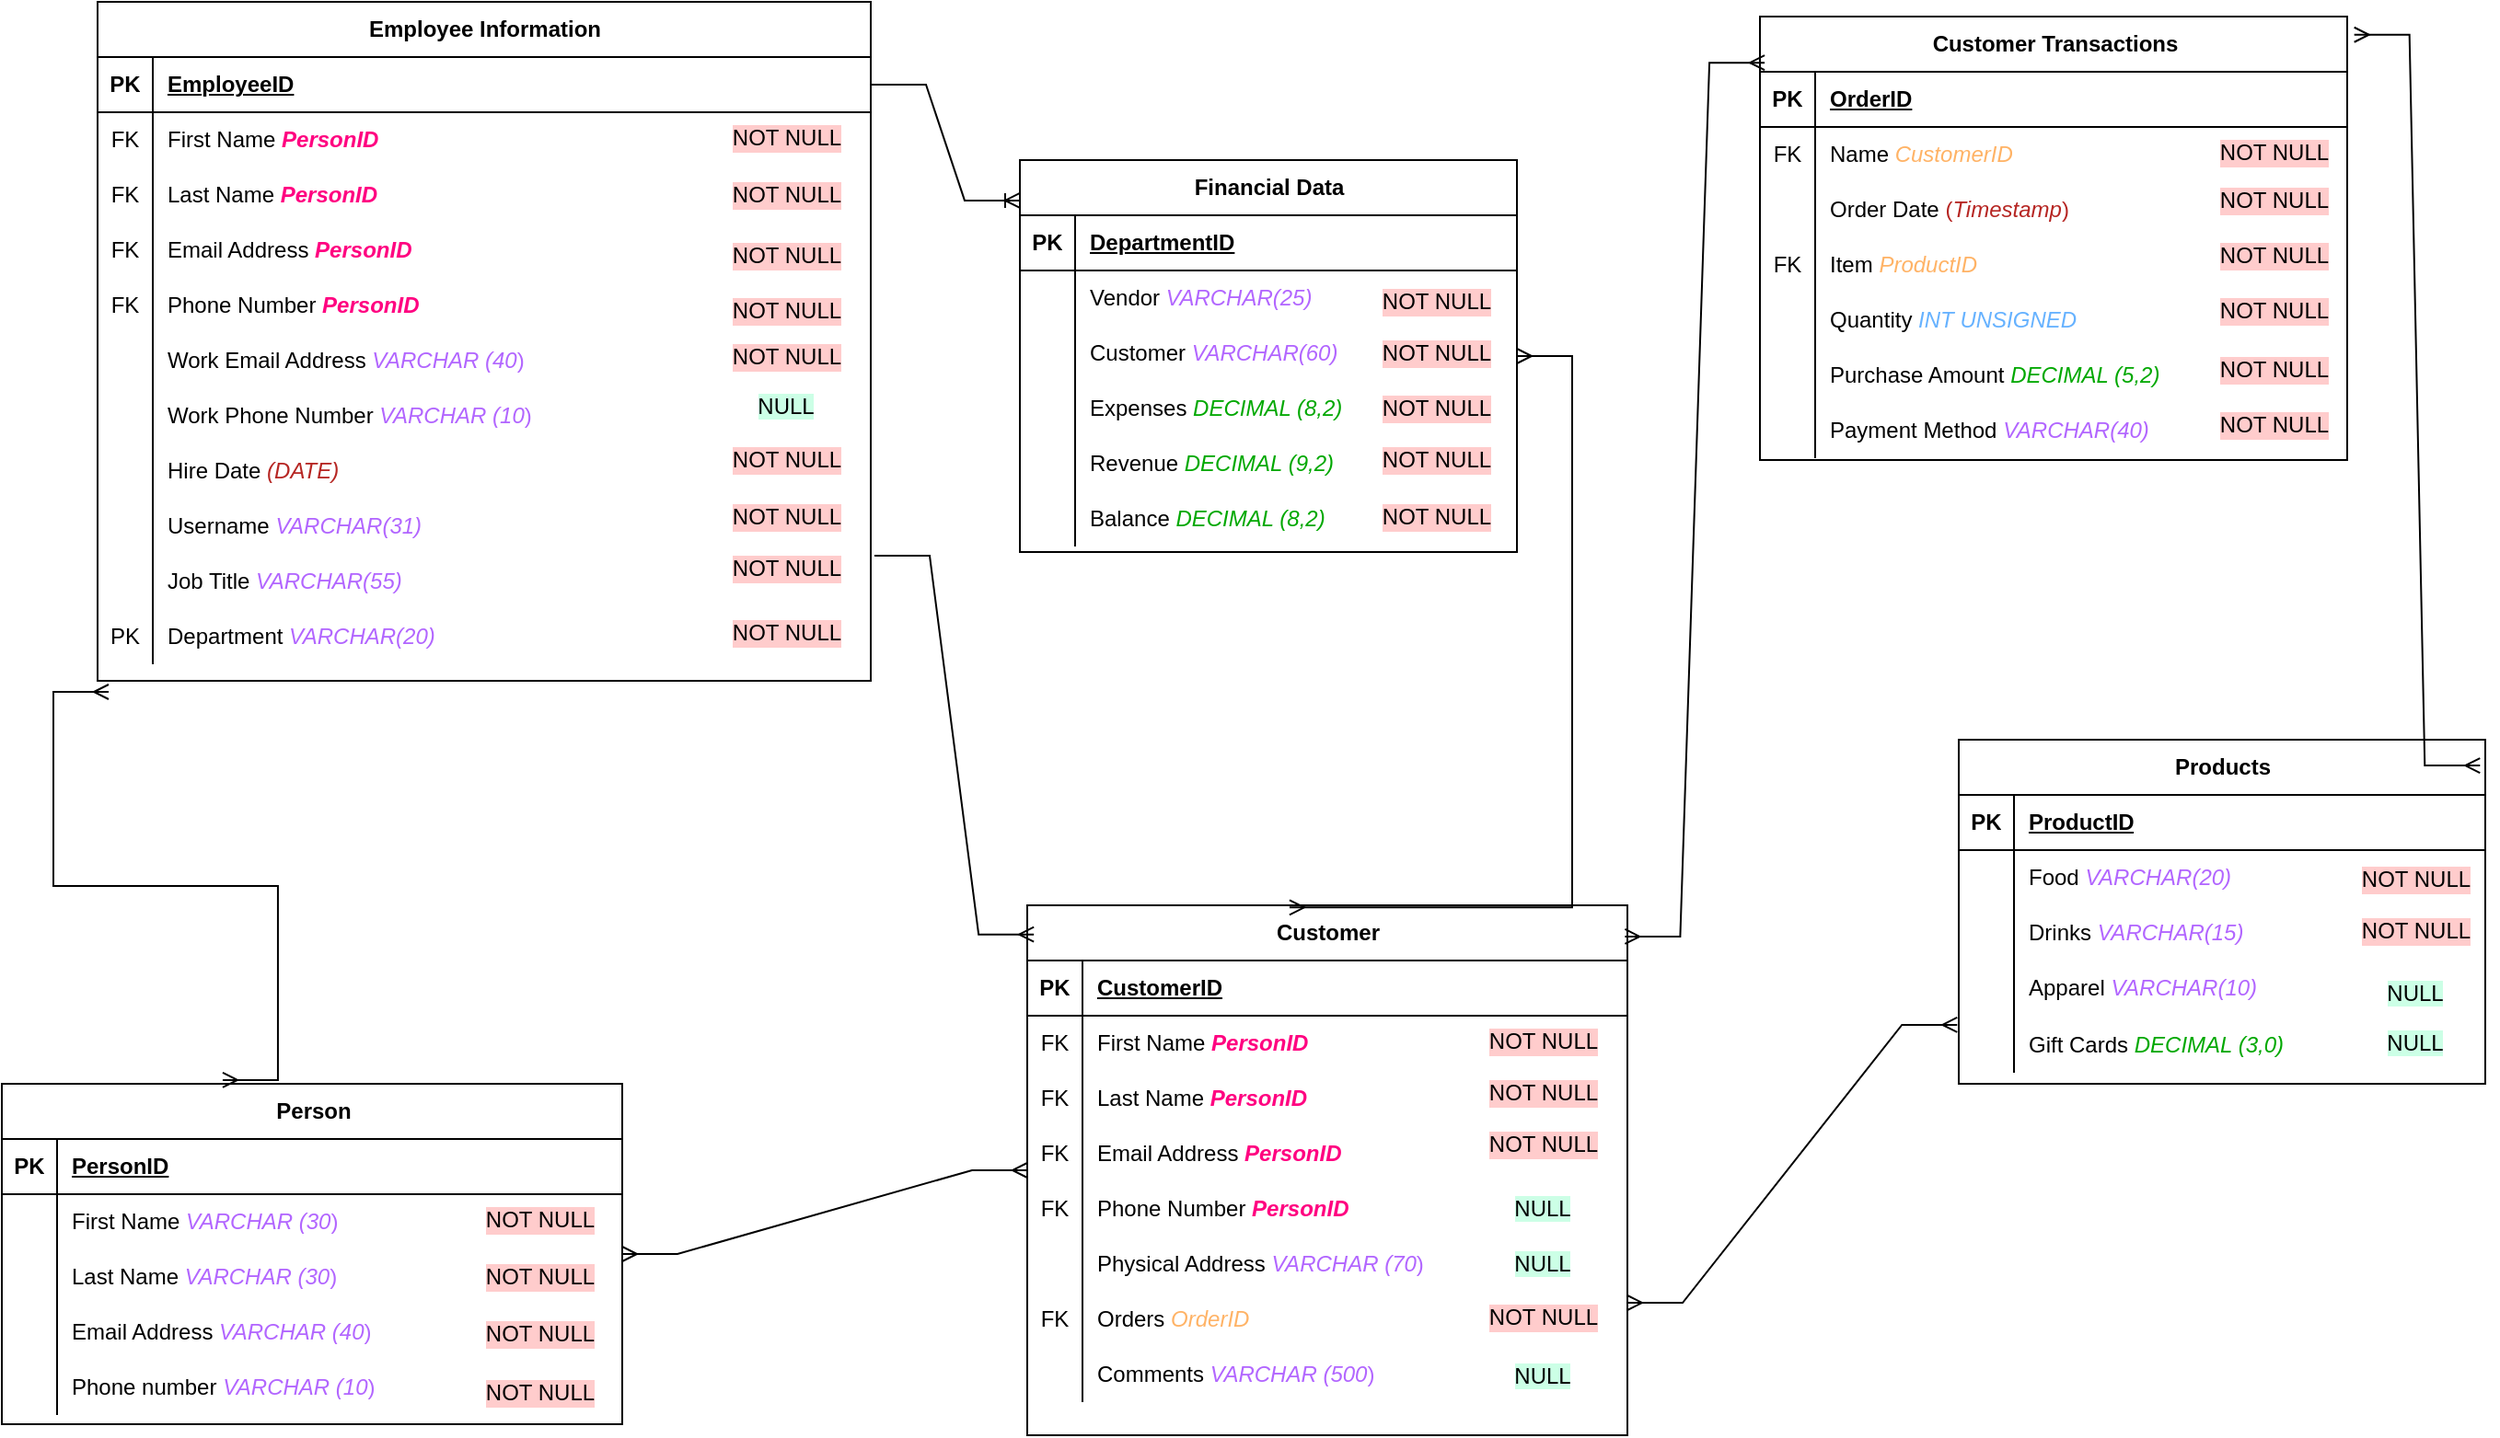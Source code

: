 <mxfile version="24.7.17">
  <diagram id="r7NgZ9CtBsiGCd9ZuphS" name="Exercise 2B Diagram">
    <mxGraphModel dx="2091" dy="1089" grid="0" gridSize="10" guides="1" tooltips="1" connect="1" arrows="1" fold="1" page="0" pageScale="1" pageWidth="850" pageHeight="1100" math="0" shadow="0">
      <root>
        <mxCell id="0" />
        <mxCell id="1" parent="0" />
        <mxCell id="cAfVjvr8_EAMbf7E7OnC-1" value="Employee Information" style="shape=table;startSize=30;container=1;collapsible=1;childLayout=tableLayout;fixedRows=1;rowLines=0;fontStyle=1;align=center;resizeLast=1;html=1;" vertex="1" parent="1">
          <mxGeometry x="-540" y="75" width="420" height="369" as="geometry">
            <mxRectangle x="-190" y="85" width="155" height="30" as="alternateBounds" />
          </mxGeometry>
        </mxCell>
        <mxCell id="cAfVjvr8_EAMbf7E7OnC-2" value="" style="shape=tableRow;horizontal=0;startSize=0;swimlaneHead=0;swimlaneBody=0;fillColor=none;collapsible=0;dropTarget=0;points=[[0,0.5],[1,0.5]];portConstraint=eastwest;top=0;left=0;right=0;bottom=1;" vertex="1" parent="cAfVjvr8_EAMbf7E7OnC-1">
          <mxGeometry y="30" width="420" height="30" as="geometry" />
        </mxCell>
        <mxCell id="cAfVjvr8_EAMbf7E7OnC-3" value="PK" style="shape=partialRectangle;connectable=0;fillColor=none;top=0;left=0;bottom=0;right=0;fontStyle=1;overflow=hidden;whiteSpace=wrap;html=1;" vertex="1" parent="cAfVjvr8_EAMbf7E7OnC-2">
          <mxGeometry width="30" height="30" as="geometry">
            <mxRectangle width="30" height="30" as="alternateBounds" />
          </mxGeometry>
        </mxCell>
        <mxCell id="cAfVjvr8_EAMbf7E7OnC-4" value="EmployeeID" style="shape=partialRectangle;connectable=0;fillColor=none;top=0;left=0;bottom=0;right=0;align=left;spacingLeft=6;fontStyle=5;overflow=hidden;whiteSpace=wrap;html=1;" vertex="1" parent="cAfVjvr8_EAMbf7E7OnC-2">
          <mxGeometry x="30" width="390" height="30" as="geometry">
            <mxRectangle width="390" height="30" as="alternateBounds" />
          </mxGeometry>
        </mxCell>
        <mxCell id="cAfVjvr8_EAMbf7E7OnC-5" value="" style="shape=tableRow;horizontal=0;startSize=0;swimlaneHead=0;swimlaneBody=0;fillColor=none;collapsible=0;dropTarget=0;points=[[0,0.5],[1,0.5]];portConstraint=eastwest;top=0;left=0;right=0;bottom=0;" vertex="1" parent="cAfVjvr8_EAMbf7E7OnC-1">
          <mxGeometry y="60" width="420" height="30" as="geometry" />
        </mxCell>
        <mxCell id="cAfVjvr8_EAMbf7E7OnC-6" value="FK" style="shape=partialRectangle;connectable=0;fillColor=none;top=0;left=0;bottom=0;right=0;editable=1;overflow=hidden;whiteSpace=wrap;html=1;" vertex="1" parent="cAfVjvr8_EAMbf7E7OnC-5">
          <mxGeometry width="30" height="30" as="geometry">
            <mxRectangle width="30" height="30" as="alternateBounds" />
          </mxGeometry>
        </mxCell>
        <mxCell id="cAfVjvr8_EAMbf7E7OnC-7" value="&lt;div&gt;First Name&lt;font color=&quot;#b266ff&quot;&gt;&lt;i&gt; &lt;/i&gt;&lt;/font&gt;&lt;font color=&quot;#ff0080&quot;&gt;&lt;i&gt;&lt;b&gt;PersonID&lt;/b&gt;&lt;/i&gt;&lt;/font&gt;&lt;/div&gt;" style="shape=partialRectangle;connectable=0;fillColor=none;top=0;left=0;bottom=0;right=0;align=left;spacingLeft=6;overflow=hidden;whiteSpace=wrap;html=1;" vertex="1" parent="cAfVjvr8_EAMbf7E7OnC-5">
          <mxGeometry x="30" width="390" height="30" as="geometry">
            <mxRectangle width="390" height="30" as="alternateBounds" />
          </mxGeometry>
        </mxCell>
        <mxCell id="cAfVjvr8_EAMbf7E7OnC-8" value="" style="shape=tableRow;horizontal=0;startSize=0;swimlaneHead=0;swimlaneBody=0;fillColor=none;collapsible=0;dropTarget=0;points=[[0,0.5],[1,0.5]];portConstraint=eastwest;top=0;left=0;right=0;bottom=0;" vertex="1" parent="cAfVjvr8_EAMbf7E7OnC-1">
          <mxGeometry y="90" width="420" height="30" as="geometry" />
        </mxCell>
        <mxCell id="cAfVjvr8_EAMbf7E7OnC-9" value="FK" style="shape=partialRectangle;connectable=0;fillColor=none;top=0;left=0;bottom=0;right=0;editable=1;overflow=hidden;whiteSpace=wrap;html=1;" vertex="1" parent="cAfVjvr8_EAMbf7E7OnC-8">
          <mxGeometry width="30" height="30" as="geometry">
            <mxRectangle width="30" height="30" as="alternateBounds" />
          </mxGeometry>
        </mxCell>
        <mxCell id="cAfVjvr8_EAMbf7E7OnC-10" value="Last Name &lt;b&gt;&lt;font color=&quot;#ff0080&quot;&gt;&lt;i&gt;PersonID&lt;/i&gt;&lt;i&gt;&lt;br&gt;&lt;/i&gt;&lt;/font&gt;&lt;/b&gt;" style="shape=partialRectangle;connectable=0;fillColor=none;top=0;left=0;bottom=0;right=0;align=left;spacingLeft=6;overflow=hidden;whiteSpace=wrap;html=1;" vertex="1" parent="cAfVjvr8_EAMbf7E7OnC-8">
          <mxGeometry x="30" width="390" height="30" as="geometry">
            <mxRectangle width="390" height="30" as="alternateBounds" />
          </mxGeometry>
        </mxCell>
        <mxCell id="cAfVjvr8_EAMbf7E7OnC-11" value="" style="shape=tableRow;horizontal=0;startSize=0;swimlaneHead=0;swimlaneBody=0;fillColor=none;collapsible=0;dropTarget=0;points=[[0,0.5],[1,0.5]];portConstraint=eastwest;top=0;left=0;right=0;bottom=0;" vertex="1" parent="cAfVjvr8_EAMbf7E7OnC-1">
          <mxGeometry y="120" width="420" height="30" as="geometry" />
        </mxCell>
        <mxCell id="cAfVjvr8_EAMbf7E7OnC-12" value="FK" style="shape=partialRectangle;connectable=0;fillColor=none;top=0;left=0;bottom=0;right=0;editable=1;overflow=hidden;whiteSpace=wrap;html=1;" vertex="1" parent="cAfVjvr8_EAMbf7E7OnC-11">
          <mxGeometry width="30" height="30" as="geometry">
            <mxRectangle width="30" height="30" as="alternateBounds" />
          </mxGeometry>
        </mxCell>
        <mxCell id="cAfVjvr8_EAMbf7E7OnC-13" value="Email Address &lt;b&gt;&lt;font color=&quot;#ff0080&quot;&gt;&lt;i&gt;PersonID&lt;/i&gt;&lt;i&gt;&lt;br&gt;&lt;/i&gt;&lt;/font&gt;&lt;/b&gt;" style="shape=partialRectangle;connectable=0;fillColor=none;top=0;left=0;bottom=0;right=0;align=left;spacingLeft=6;overflow=hidden;whiteSpace=wrap;html=1;" vertex="1" parent="cAfVjvr8_EAMbf7E7OnC-11">
          <mxGeometry x="30" width="390" height="30" as="geometry">
            <mxRectangle width="390" height="30" as="alternateBounds" />
          </mxGeometry>
        </mxCell>
        <mxCell id="pUxaI9BmzTqv1RLcKC44-49" value="" style="shape=tableRow;horizontal=0;startSize=0;swimlaneHead=0;swimlaneBody=0;fillColor=none;collapsible=0;dropTarget=0;points=[[0,0.5],[1,0.5]];portConstraint=eastwest;top=0;left=0;right=0;bottom=0;" vertex="1" parent="cAfVjvr8_EAMbf7E7OnC-1">
          <mxGeometry y="150" width="420" height="30" as="geometry" />
        </mxCell>
        <mxCell id="pUxaI9BmzTqv1RLcKC44-50" value="FK" style="shape=partialRectangle;connectable=0;fillColor=none;top=0;left=0;bottom=0;right=0;editable=1;overflow=hidden;whiteSpace=wrap;html=1;" vertex="1" parent="pUxaI9BmzTqv1RLcKC44-49">
          <mxGeometry width="30" height="30" as="geometry">
            <mxRectangle width="30" height="30" as="alternateBounds" />
          </mxGeometry>
        </mxCell>
        <mxCell id="pUxaI9BmzTqv1RLcKC44-51" value="Phone Number &lt;b&gt;&lt;font color=&quot;#ff0080&quot;&gt;&lt;i&gt;PersonID&lt;/i&gt;&lt;i&gt;&lt;br&gt;&lt;/i&gt;&lt;/font&gt;&lt;/b&gt;" style="shape=partialRectangle;connectable=0;fillColor=none;top=0;left=0;bottom=0;right=0;align=left;spacingLeft=6;overflow=hidden;whiteSpace=wrap;html=1;" vertex="1" parent="pUxaI9BmzTqv1RLcKC44-49">
          <mxGeometry x="30" width="390" height="30" as="geometry">
            <mxRectangle width="390" height="30" as="alternateBounds" />
          </mxGeometry>
        </mxCell>
        <mxCell id="pUxaI9BmzTqv1RLcKC44-40" value="" style="shape=tableRow;horizontal=0;startSize=0;swimlaneHead=0;swimlaneBody=0;fillColor=none;collapsible=0;dropTarget=0;points=[[0,0.5],[1,0.5]];portConstraint=eastwest;top=0;left=0;right=0;bottom=0;" vertex="1" parent="cAfVjvr8_EAMbf7E7OnC-1">
          <mxGeometry y="180" width="420" height="30" as="geometry" />
        </mxCell>
        <mxCell id="pUxaI9BmzTqv1RLcKC44-41" value="" style="shape=partialRectangle;connectable=0;fillColor=none;top=0;left=0;bottom=0;right=0;editable=1;overflow=hidden;whiteSpace=wrap;html=1;" vertex="1" parent="pUxaI9BmzTqv1RLcKC44-40">
          <mxGeometry width="30" height="30" as="geometry">
            <mxRectangle width="30" height="30" as="alternateBounds" />
          </mxGeometry>
        </mxCell>
        <mxCell id="pUxaI9BmzTqv1RLcKC44-42" value="Work Email Address &lt;font color=&quot;#b266ff&quot;&gt;&lt;i&gt;VARCHAR (40&lt;/i&gt;)&lt;/font&gt;" style="shape=partialRectangle;connectable=0;fillColor=none;top=0;left=0;bottom=0;right=0;align=left;spacingLeft=6;overflow=hidden;whiteSpace=wrap;html=1;" vertex="1" parent="pUxaI9BmzTqv1RLcKC44-40">
          <mxGeometry x="30" width="390" height="30" as="geometry">
            <mxRectangle width="390" height="30" as="alternateBounds" />
          </mxGeometry>
        </mxCell>
        <mxCell id="pUxaI9BmzTqv1RLcKC44-46" value="" style="shape=tableRow;horizontal=0;startSize=0;swimlaneHead=0;swimlaneBody=0;fillColor=none;collapsible=0;dropTarget=0;points=[[0,0.5],[1,0.5]];portConstraint=eastwest;top=0;left=0;right=0;bottom=0;" vertex="1" parent="cAfVjvr8_EAMbf7E7OnC-1">
          <mxGeometry y="210" width="420" height="30" as="geometry" />
        </mxCell>
        <mxCell id="pUxaI9BmzTqv1RLcKC44-47" value="" style="shape=partialRectangle;connectable=0;fillColor=none;top=0;left=0;bottom=0;right=0;editable=1;overflow=hidden;whiteSpace=wrap;html=1;" vertex="1" parent="pUxaI9BmzTqv1RLcKC44-46">
          <mxGeometry width="30" height="30" as="geometry">
            <mxRectangle width="30" height="30" as="alternateBounds" />
          </mxGeometry>
        </mxCell>
        <mxCell id="pUxaI9BmzTqv1RLcKC44-48" value="Work Phone Number &lt;font color=&quot;#b266ff&quot;&gt;&lt;i&gt;VARCHAR (10&lt;/i&gt;)&lt;/font&gt;" style="shape=partialRectangle;connectable=0;fillColor=none;top=0;left=0;bottom=0;right=0;align=left;spacingLeft=6;overflow=hidden;whiteSpace=wrap;html=1;" vertex="1" parent="pUxaI9BmzTqv1RLcKC44-46">
          <mxGeometry x="30" width="390" height="30" as="geometry">
            <mxRectangle width="390" height="30" as="alternateBounds" />
          </mxGeometry>
        </mxCell>
        <mxCell id="SLb0NKpwKfDnGjynM-iy-45" value="" style="shape=tableRow;horizontal=0;startSize=0;swimlaneHead=0;swimlaneBody=0;fillColor=none;collapsible=0;dropTarget=0;points=[[0,0.5],[1,0.5]];portConstraint=eastwest;top=0;left=0;right=0;bottom=0;" vertex="1" parent="cAfVjvr8_EAMbf7E7OnC-1">
          <mxGeometry y="240" width="420" height="30" as="geometry" />
        </mxCell>
        <mxCell id="SLb0NKpwKfDnGjynM-iy-46" value="" style="shape=partialRectangle;connectable=0;fillColor=none;top=0;left=0;bottom=0;right=0;editable=1;overflow=hidden;whiteSpace=wrap;html=1;" vertex="1" parent="SLb0NKpwKfDnGjynM-iy-45">
          <mxGeometry width="30" height="30" as="geometry">
            <mxRectangle width="30" height="30" as="alternateBounds" />
          </mxGeometry>
        </mxCell>
        <mxCell id="SLb0NKpwKfDnGjynM-iy-47" value="Hire Date &lt;font color=&quot;#b62623&quot;&gt;&lt;i&gt;(DATE)&lt;/i&gt;&lt;/font&gt;" style="shape=partialRectangle;connectable=0;fillColor=none;top=0;left=0;bottom=0;right=0;align=left;spacingLeft=6;overflow=hidden;whiteSpace=wrap;html=1;" vertex="1" parent="SLb0NKpwKfDnGjynM-iy-45">
          <mxGeometry x="30" width="390" height="30" as="geometry">
            <mxRectangle width="390" height="30" as="alternateBounds" />
          </mxGeometry>
        </mxCell>
        <mxCell id="SLb0NKpwKfDnGjynM-iy-61" value="" style="shape=tableRow;horizontal=0;startSize=0;swimlaneHead=0;swimlaneBody=0;fillColor=none;collapsible=0;dropTarget=0;points=[[0,0.5],[1,0.5]];portConstraint=eastwest;top=0;left=0;right=0;bottom=0;" vertex="1" parent="cAfVjvr8_EAMbf7E7OnC-1">
          <mxGeometry y="270" width="420" height="30" as="geometry" />
        </mxCell>
        <mxCell id="SLb0NKpwKfDnGjynM-iy-62" value="" style="shape=partialRectangle;connectable=0;fillColor=none;top=0;left=0;bottom=0;right=0;editable=1;overflow=hidden;whiteSpace=wrap;html=1;" vertex="1" parent="SLb0NKpwKfDnGjynM-iy-61">
          <mxGeometry width="30" height="30" as="geometry">
            <mxRectangle width="30" height="30" as="alternateBounds" />
          </mxGeometry>
        </mxCell>
        <mxCell id="SLb0NKpwKfDnGjynM-iy-63" value="Username&lt;font color=&quot;#b266ff&quot;&gt;&lt;i&gt; VARCHAR(31)&lt;/i&gt;&lt;/font&gt;" style="shape=partialRectangle;connectable=0;fillColor=none;top=0;left=0;bottom=0;right=0;align=left;spacingLeft=6;overflow=hidden;whiteSpace=wrap;html=1;" vertex="1" parent="SLb0NKpwKfDnGjynM-iy-61">
          <mxGeometry x="30" width="390" height="30" as="geometry">
            <mxRectangle width="390" height="30" as="alternateBounds" />
          </mxGeometry>
        </mxCell>
        <mxCell id="SLb0NKpwKfDnGjynM-iy-48" value="" style="shape=tableRow;horizontal=0;startSize=0;swimlaneHead=0;swimlaneBody=0;fillColor=none;collapsible=0;dropTarget=0;points=[[0,0.5],[1,0.5]];portConstraint=eastwest;top=0;left=0;right=0;bottom=0;" vertex="1" parent="cAfVjvr8_EAMbf7E7OnC-1">
          <mxGeometry y="300" width="420" height="30" as="geometry" />
        </mxCell>
        <mxCell id="SLb0NKpwKfDnGjynM-iy-49" value="" style="shape=partialRectangle;connectable=0;fillColor=none;top=0;left=0;bottom=0;right=0;editable=1;overflow=hidden;whiteSpace=wrap;html=1;" vertex="1" parent="SLb0NKpwKfDnGjynM-iy-48">
          <mxGeometry width="30" height="30" as="geometry">
            <mxRectangle width="30" height="30" as="alternateBounds" />
          </mxGeometry>
        </mxCell>
        <mxCell id="SLb0NKpwKfDnGjynM-iy-50" value="Job Title &lt;font color=&quot;#b266ff&quot;&gt;&lt;i&gt;VARCHAR(55)&lt;/i&gt;&lt;/font&gt;" style="shape=partialRectangle;connectable=0;fillColor=none;top=0;left=0;bottom=0;right=0;align=left;spacingLeft=6;overflow=hidden;whiteSpace=wrap;html=1;" vertex="1" parent="SLb0NKpwKfDnGjynM-iy-48">
          <mxGeometry x="30" width="390" height="30" as="geometry">
            <mxRectangle width="390" height="30" as="alternateBounds" />
          </mxGeometry>
        </mxCell>
        <mxCell id="SLb0NKpwKfDnGjynM-iy-51" value="" style="shape=tableRow;horizontal=0;startSize=0;swimlaneHead=0;swimlaneBody=0;fillColor=none;collapsible=0;dropTarget=0;points=[[0,0.5],[1,0.5]];portConstraint=eastwest;top=0;left=0;right=0;bottom=0;" vertex="1" parent="cAfVjvr8_EAMbf7E7OnC-1">
          <mxGeometry y="330" width="420" height="30" as="geometry" />
        </mxCell>
        <mxCell id="SLb0NKpwKfDnGjynM-iy-52" value="PK" style="shape=partialRectangle;connectable=0;fillColor=none;top=0;left=0;bottom=0;right=0;editable=1;overflow=hidden;whiteSpace=wrap;html=1;" vertex="1" parent="SLb0NKpwKfDnGjynM-iy-51">
          <mxGeometry width="30" height="30" as="geometry">
            <mxRectangle width="30" height="30" as="alternateBounds" />
          </mxGeometry>
        </mxCell>
        <mxCell id="SLb0NKpwKfDnGjynM-iy-53" value="Department &lt;font color=&quot;#b266ff&quot;&gt;&lt;i&gt;VARCHAR(20)&lt;/i&gt;&lt;/font&gt;" style="shape=partialRectangle;connectable=0;fillColor=none;top=0;left=0;bottom=0;right=0;align=left;spacingLeft=6;overflow=hidden;whiteSpace=wrap;html=1;" vertex="1" parent="SLb0NKpwKfDnGjynM-iy-51">
          <mxGeometry x="30" width="390" height="30" as="geometry">
            <mxRectangle width="390" height="30" as="alternateBounds" />
          </mxGeometry>
        </mxCell>
        <mxCell id="ACxO8LkLSDItUo1j7Zq8-1" value="Financial Data" style="shape=table;startSize=30;container=1;collapsible=1;childLayout=tableLayout;fixedRows=1;rowLines=0;fontStyle=1;align=center;resizeLast=1;html=1;" vertex="1" parent="1">
          <mxGeometry x="-39" y="161" width="270" height="213" as="geometry" />
        </mxCell>
        <mxCell id="ACxO8LkLSDItUo1j7Zq8-2" value="" style="shape=tableRow;horizontal=0;startSize=0;swimlaneHead=0;swimlaneBody=0;fillColor=none;collapsible=0;dropTarget=0;points=[[0,0.5],[1,0.5]];portConstraint=eastwest;top=0;left=0;right=0;bottom=1;" vertex="1" parent="ACxO8LkLSDItUo1j7Zq8-1">
          <mxGeometry y="30" width="270" height="30" as="geometry" />
        </mxCell>
        <mxCell id="ACxO8LkLSDItUo1j7Zq8-3" value="PK" style="shape=partialRectangle;connectable=0;fillColor=none;top=0;left=0;bottom=0;right=0;fontStyle=1;overflow=hidden;whiteSpace=wrap;html=1;" vertex="1" parent="ACxO8LkLSDItUo1j7Zq8-2">
          <mxGeometry width="30" height="30" as="geometry">
            <mxRectangle width="30" height="30" as="alternateBounds" />
          </mxGeometry>
        </mxCell>
        <mxCell id="ACxO8LkLSDItUo1j7Zq8-4" value="DepartmentID" style="shape=partialRectangle;connectable=0;fillColor=none;top=0;left=0;bottom=0;right=0;align=left;spacingLeft=6;fontStyle=5;overflow=hidden;whiteSpace=wrap;html=1;" vertex="1" parent="ACxO8LkLSDItUo1j7Zq8-2">
          <mxGeometry x="30" width="240" height="30" as="geometry">
            <mxRectangle width="240" height="30" as="alternateBounds" />
          </mxGeometry>
        </mxCell>
        <mxCell id="ACxO8LkLSDItUo1j7Zq8-5" value="" style="shape=tableRow;horizontal=0;startSize=0;swimlaneHead=0;swimlaneBody=0;fillColor=none;collapsible=0;dropTarget=0;points=[[0,0.5],[1,0.5]];portConstraint=eastwest;top=0;left=0;right=0;bottom=0;" vertex="1" parent="ACxO8LkLSDItUo1j7Zq8-1">
          <mxGeometry y="60" width="270" height="30" as="geometry" />
        </mxCell>
        <mxCell id="ACxO8LkLSDItUo1j7Zq8-6" value="" style="shape=partialRectangle;connectable=0;fillColor=none;top=0;left=0;bottom=0;right=0;editable=1;overflow=hidden;whiteSpace=wrap;html=1;" vertex="1" parent="ACxO8LkLSDItUo1j7Zq8-5">
          <mxGeometry width="30" height="30" as="geometry">
            <mxRectangle width="30" height="30" as="alternateBounds" />
          </mxGeometry>
        </mxCell>
        <mxCell id="ACxO8LkLSDItUo1j7Zq8-7" value="Vendor &lt;font color=&quot;#b266ff&quot;&gt;&lt;i&gt;VARCHAR(25)&lt;/i&gt;&lt;/font&gt;" style="shape=partialRectangle;connectable=0;fillColor=none;top=0;left=0;bottom=0;right=0;align=left;spacingLeft=6;overflow=hidden;whiteSpace=wrap;html=1;" vertex="1" parent="ACxO8LkLSDItUo1j7Zq8-5">
          <mxGeometry x="30" width="240" height="30" as="geometry">
            <mxRectangle width="240" height="30" as="alternateBounds" />
          </mxGeometry>
        </mxCell>
        <mxCell id="SLb0NKpwKfDnGjynM-iy-85" value="" style="shape=tableRow;horizontal=0;startSize=0;swimlaneHead=0;swimlaneBody=0;fillColor=none;collapsible=0;dropTarget=0;points=[[0,0.5],[1,0.5]];portConstraint=eastwest;top=0;left=0;right=0;bottom=0;" vertex="1" parent="ACxO8LkLSDItUo1j7Zq8-1">
          <mxGeometry y="90" width="270" height="30" as="geometry" />
        </mxCell>
        <mxCell id="SLb0NKpwKfDnGjynM-iy-86" value="" style="shape=partialRectangle;connectable=0;fillColor=none;top=0;left=0;bottom=0;right=0;editable=1;overflow=hidden;whiteSpace=wrap;html=1;" vertex="1" parent="SLb0NKpwKfDnGjynM-iy-85">
          <mxGeometry width="30" height="30" as="geometry">
            <mxRectangle width="30" height="30" as="alternateBounds" />
          </mxGeometry>
        </mxCell>
        <mxCell id="SLb0NKpwKfDnGjynM-iy-87" value="Customer &lt;font color=&quot;#b266ff&quot;&gt;&lt;i&gt;VARCHAR(60)&lt;/i&gt;&lt;/font&gt;" style="shape=partialRectangle;connectable=0;fillColor=none;top=0;left=0;bottom=0;right=0;align=left;spacingLeft=6;overflow=hidden;whiteSpace=wrap;html=1;" vertex="1" parent="SLb0NKpwKfDnGjynM-iy-85">
          <mxGeometry x="30" width="240" height="30" as="geometry">
            <mxRectangle width="240" height="30" as="alternateBounds" />
          </mxGeometry>
        </mxCell>
        <mxCell id="SLb0NKpwKfDnGjynM-iy-82" value="" style="shape=tableRow;horizontal=0;startSize=0;swimlaneHead=0;swimlaneBody=0;fillColor=none;collapsible=0;dropTarget=0;points=[[0,0.5],[1,0.5]];portConstraint=eastwest;top=0;left=0;right=0;bottom=0;" vertex="1" parent="ACxO8LkLSDItUo1j7Zq8-1">
          <mxGeometry y="120" width="270" height="30" as="geometry" />
        </mxCell>
        <mxCell id="SLb0NKpwKfDnGjynM-iy-83" value="" style="shape=partialRectangle;connectable=0;fillColor=none;top=0;left=0;bottom=0;right=0;editable=1;overflow=hidden;whiteSpace=wrap;html=1;" vertex="1" parent="SLb0NKpwKfDnGjynM-iy-82">
          <mxGeometry width="30" height="30" as="geometry">
            <mxRectangle width="30" height="30" as="alternateBounds" />
          </mxGeometry>
        </mxCell>
        <mxCell id="SLb0NKpwKfDnGjynM-iy-84" value="Expenses&lt;i&gt; &lt;font color=&quot;#00a800&quot;&gt;DECIMAL (8,2)&lt;br&gt;&lt;/font&gt;&lt;/i&gt;" style="shape=partialRectangle;connectable=0;fillColor=none;top=0;left=0;bottom=0;right=0;align=left;spacingLeft=6;overflow=hidden;whiteSpace=wrap;html=1;" vertex="1" parent="SLb0NKpwKfDnGjynM-iy-82">
          <mxGeometry x="30" width="240" height="30" as="geometry">
            <mxRectangle width="240" height="30" as="alternateBounds" />
          </mxGeometry>
        </mxCell>
        <mxCell id="ACxO8LkLSDItUo1j7Zq8-8" value="" style="shape=tableRow;horizontal=0;startSize=0;swimlaneHead=0;swimlaneBody=0;fillColor=none;collapsible=0;dropTarget=0;points=[[0,0.5],[1,0.5]];portConstraint=eastwest;top=0;left=0;right=0;bottom=0;" vertex="1" parent="ACxO8LkLSDItUo1j7Zq8-1">
          <mxGeometry y="150" width="270" height="30" as="geometry" />
        </mxCell>
        <mxCell id="ACxO8LkLSDItUo1j7Zq8-9" value="" style="shape=partialRectangle;connectable=0;fillColor=none;top=0;left=0;bottom=0;right=0;editable=1;overflow=hidden;whiteSpace=wrap;html=1;" vertex="1" parent="ACxO8LkLSDItUo1j7Zq8-8">
          <mxGeometry width="30" height="30" as="geometry">
            <mxRectangle width="30" height="30" as="alternateBounds" />
          </mxGeometry>
        </mxCell>
        <mxCell id="ACxO8LkLSDItUo1j7Zq8-10" value="Revenue &lt;i&gt;&lt;font color=&quot;#00a800&quot;&gt;DECIMAL (9,2)&lt;/font&gt;&lt;/i&gt;" style="shape=partialRectangle;connectable=0;fillColor=none;top=0;left=0;bottom=0;right=0;align=left;spacingLeft=6;overflow=hidden;whiteSpace=wrap;html=1;" vertex="1" parent="ACxO8LkLSDItUo1j7Zq8-8">
          <mxGeometry x="30" width="240" height="30" as="geometry">
            <mxRectangle width="240" height="30" as="alternateBounds" />
          </mxGeometry>
        </mxCell>
        <mxCell id="ACxO8LkLSDItUo1j7Zq8-11" value="" style="shape=tableRow;horizontal=0;startSize=0;swimlaneHead=0;swimlaneBody=0;fillColor=none;collapsible=0;dropTarget=0;points=[[0,0.5],[1,0.5]];portConstraint=eastwest;top=0;left=0;right=0;bottom=0;" vertex="1" parent="ACxO8LkLSDItUo1j7Zq8-1">
          <mxGeometry y="180" width="270" height="30" as="geometry" />
        </mxCell>
        <mxCell id="ACxO8LkLSDItUo1j7Zq8-12" value="" style="shape=partialRectangle;connectable=0;fillColor=none;top=0;left=0;bottom=0;right=0;editable=1;overflow=hidden;whiteSpace=wrap;html=1;" vertex="1" parent="ACxO8LkLSDItUo1j7Zq8-11">
          <mxGeometry width="30" height="30" as="geometry">
            <mxRectangle width="30" height="30" as="alternateBounds" />
          </mxGeometry>
        </mxCell>
        <mxCell id="ACxO8LkLSDItUo1j7Zq8-13" value="Balance &lt;i&gt;&lt;font color=&quot;#00a800&quot;&gt;DECIMAL (8,2)&lt;/font&gt;&lt;/i&gt;" style="shape=partialRectangle;connectable=0;fillColor=none;top=0;left=0;bottom=0;right=0;align=left;spacingLeft=6;overflow=hidden;whiteSpace=wrap;html=1;" vertex="1" parent="ACxO8LkLSDItUo1j7Zq8-11">
          <mxGeometry x="30" width="240" height="30" as="geometry">
            <mxRectangle width="240" height="30" as="alternateBounds" />
          </mxGeometry>
        </mxCell>
        <mxCell id="SLb0NKpwKfDnGjynM-iy-1" value="Customer Transactions" style="shape=table;startSize=30;container=1;collapsible=1;childLayout=tableLayout;fixedRows=1;rowLines=0;fontStyle=1;align=center;resizeLast=1;html=1;" vertex="1" parent="1">
          <mxGeometry x="363" y="83" width="319" height="241" as="geometry" />
        </mxCell>
        <mxCell id="SLb0NKpwKfDnGjynM-iy-2" value="" style="shape=tableRow;horizontal=0;startSize=0;swimlaneHead=0;swimlaneBody=0;fillColor=none;collapsible=0;dropTarget=0;points=[[0,0.5],[1,0.5]];portConstraint=eastwest;top=0;left=0;right=0;bottom=1;" vertex="1" parent="SLb0NKpwKfDnGjynM-iy-1">
          <mxGeometry y="30" width="319" height="30" as="geometry" />
        </mxCell>
        <mxCell id="SLb0NKpwKfDnGjynM-iy-3" value="PK" style="shape=partialRectangle;connectable=0;fillColor=none;top=0;left=0;bottom=0;right=0;fontStyle=1;overflow=hidden;whiteSpace=wrap;html=1;" vertex="1" parent="SLb0NKpwKfDnGjynM-iy-2">
          <mxGeometry width="30" height="30" as="geometry">
            <mxRectangle width="30" height="30" as="alternateBounds" />
          </mxGeometry>
        </mxCell>
        <mxCell id="SLb0NKpwKfDnGjynM-iy-4" value="OrderID" style="shape=partialRectangle;connectable=0;fillColor=none;top=0;left=0;bottom=0;right=0;align=left;spacingLeft=6;fontStyle=5;overflow=hidden;whiteSpace=wrap;html=1;" vertex="1" parent="SLb0NKpwKfDnGjynM-iy-2">
          <mxGeometry x="30" width="289" height="30" as="geometry">
            <mxRectangle width="289" height="30" as="alternateBounds" />
          </mxGeometry>
        </mxCell>
        <mxCell id="SLb0NKpwKfDnGjynM-iy-5" value="" style="shape=tableRow;horizontal=0;startSize=0;swimlaneHead=0;swimlaneBody=0;fillColor=none;collapsible=0;dropTarget=0;points=[[0,0.5],[1,0.5]];portConstraint=eastwest;top=0;left=0;right=0;bottom=0;" vertex="1" parent="SLb0NKpwKfDnGjynM-iy-1">
          <mxGeometry y="60" width="319" height="30" as="geometry" />
        </mxCell>
        <mxCell id="SLb0NKpwKfDnGjynM-iy-6" value="FK" style="shape=partialRectangle;connectable=0;fillColor=none;top=0;left=0;bottom=0;right=0;editable=1;overflow=hidden;whiteSpace=wrap;html=1;" vertex="1" parent="SLb0NKpwKfDnGjynM-iy-5">
          <mxGeometry width="30" height="30" as="geometry">
            <mxRectangle width="30" height="30" as="alternateBounds" />
          </mxGeometry>
        </mxCell>
        <mxCell id="SLb0NKpwKfDnGjynM-iy-7" value="Name &lt;font color=&quot;#ffb366&quot;&gt;&lt;i&gt;CustomerID&lt;br&gt;&lt;/i&gt;&lt;/font&gt;" style="shape=partialRectangle;connectable=0;fillColor=none;top=0;left=0;bottom=0;right=0;align=left;spacingLeft=6;overflow=hidden;whiteSpace=wrap;html=1;" vertex="1" parent="SLb0NKpwKfDnGjynM-iy-5">
          <mxGeometry x="30" width="289" height="30" as="geometry">
            <mxRectangle width="289" height="30" as="alternateBounds" />
          </mxGeometry>
        </mxCell>
        <mxCell id="pUxaI9BmzTqv1RLcKC44-37" value="" style="shape=tableRow;horizontal=0;startSize=0;swimlaneHead=0;swimlaneBody=0;fillColor=none;collapsible=0;dropTarget=0;points=[[0,0.5],[1,0.5]];portConstraint=eastwest;top=0;left=0;right=0;bottom=0;" vertex="1" parent="SLb0NKpwKfDnGjynM-iy-1">
          <mxGeometry y="90" width="319" height="30" as="geometry" />
        </mxCell>
        <mxCell id="pUxaI9BmzTqv1RLcKC44-38" value="" style="shape=partialRectangle;connectable=0;fillColor=none;top=0;left=0;bottom=0;right=0;editable=1;overflow=hidden;whiteSpace=wrap;html=1;" vertex="1" parent="pUxaI9BmzTqv1RLcKC44-37">
          <mxGeometry width="30" height="30" as="geometry">
            <mxRectangle width="30" height="30" as="alternateBounds" />
          </mxGeometry>
        </mxCell>
        <mxCell id="pUxaI9BmzTqv1RLcKC44-39" value="Order Date&lt;font color=&quot;#66b2ff&quot;&gt; &lt;/font&gt;&lt;font color=&quot;#b62623&quot;&gt;(&lt;i&gt;Timestamp&lt;/i&gt;)&lt;/font&gt;" style="shape=partialRectangle;connectable=0;fillColor=none;top=0;left=0;bottom=0;right=0;align=left;spacingLeft=6;overflow=hidden;whiteSpace=wrap;html=1;" vertex="1" parent="pUxaI9BmzTqv1RLcKC44-37">
          <mxGeometry x="30" width="289" height="30" as="geometry">
            <mxRectangle width="289" height="30" as="alternateBounds" />
          </mxGeometry>
        </mxCell>
        <mxCell id="SLb0NKpwKfDnGjynM-iy-58" value="" style="shape=tableRow;horizontal=0;startSize=0;swimlaneHead=0;swimlaneBody=0;fillColor=none;collapsible=0;dropTarget=0;points=[[0,0.5],[1,0.5]];portConstraint=eastwest;top=0;left=0;right=0;bottom=0;" vertex="1" parent="SLb0NKpwKfDnGjynM-iy-1">
          <mxGeometry y="120" width="319" height="30" as="geometry" />
        </mxCell>
        <mxCell id="SLb0NKpwKfDnGjynM-iy-59" value="FK" style="shape=partialRectangle;connectable=0;fillColor=none;top=0;left=0;bottom=0;right=0;editable=1;overflow=hidden;whiteSpace=wrap;html=1;" vertex="1" parent="SLb0NKpwKfDnGjynM-iy-58">
          <mxGeometry width="30" height="30" as="geometry">
            <mxRectangle width="30" height="30" as="alternateBounds" />
          </mxGeometry>
        </mxCell>
        <mxCell id="SLb0NKpwKfDnGjynM-iy-60" value="Item&lt;i&gt;&amp;nbsp;&lt;font color=&quot;#ffb366&quot;&gt;ProductID&lt;/font&gt;&lt;/i&gt;" style="shape=partialRectangle;connectable=0;fillColor=none;top=0;left=0;bottom=0;right=0;align=left;spacingLeft=6;overflow=hidden;whiteSpace=wrap;html=1;" vertex="1" parent="SLb0NKpwKfDnGjynM-iy-58">
          <mxGeometry x="30" width="289" height="30" as="geometry">
            <mxRectangle width="289" height="30" as="alternateBounds" />
          </mxGeometry>
        </mxCell>
        <mxCell id="SLb0NKpwKfDnGjynM-iy-8" value="" style="shape=tableRow;horizontal=0;startSize=0;swimlaneHead=0;swimlaneBody=0;fillColor=none;collapsible=0;dropTarget=0;points=[[0,0.5],[1,0.5]];portConstraint=eastwest;top=0;left=0;right=0;bottom=0;" vertex="1" parent="SLb0NKpwKfDnGjynM-iy-1">
          <mxGeometry y="150" width="319" height="30" as="geometry" />
        </mxCell>
        <mxCell id="SLb0NKpwKfDnGjynM-iy-9" value="" style="shape=partialRectangle;connectable=0;fillColor=none;top=0;left=0;bottom=0;right=0;editable=1;overflow=hidden;whiteSpace=wrap;html=1;" vertex="1" parent="SLb0NKpwKfDnGjynM-iy-8">
          <mxGeometry width="30" height="30" as="geometry">
            <mxRectangle width="30" height="30" as="alternateBounds" />
          </mxGeometry>
        </mxCell>
        <mxCell id="SLb0NKpwKfDnGjynM-iy-10" value="Quantity &lt;i&gt;&lt;font color=&quot;#66b2ff&quot;&gt;INT UNSIGNED&lt;/font&gt;&lt;/i&gt;" style="shape=partialRectangle;connectable=0;fillColor=none;top=0;left=0;bottom=0;right=0;align=left;spacingLeft=6;overflow=hidden;whiteSpace=wrap;html=1;" vertex="1" parent="SLb0NKpwKfDnGjynM-iy-8">
          <mxGeometry x="30" width="289" height="30" as="geometry">
            <mxRectangle width="289" height="30" as="alternateBounds" />
          </mxGeometry>
        </mxCell>
        <mxCell id="SLb0NKpwKfDnGjynM-iy-11" value="" style="shape=tableRow;horizontal=0;startSize=0;swimlaneHead=0;swimlaneBody=0;fillColor=none;collapsible=0;dropTarget=0;points=[[0,0.5],[1,0.5]];portConstraint=eastwest;top=0;left=0;right=0;bottom=0;" vertex="1" parent="SLb0NKpwKfDnGjynM-iy-1">
          <mxGeometry y="180" width="319" height="30" as="geometry" />
        </mxCell>
        <mxCell id="SLb0NKpwKfDnGjynM-iy-12" value="" style="shape=partialRectangle;connectable=0;fillColor=none;top=0;left=0;bottom=0;right=0;editable=1;overflow=hidden;whiteSpace=wrap;html=1;" vertex="1" parent="SLb0NKpwKfDnGjynM-iy-11">
          <mxGeometry width="30" height="30" as="geometry">
            <mxRectangle width="30" height="30" as="alternateBounds" />
          </mxGeometry>
        </mxCell>
        <mxCell id="SLb0NKpwKfDnGjynM-iy-13" value="Purchase Amount &lt;i&gt;&lt;font color=&quot;#00a800&quot;&gt;DECIMAL (5,2)&lt;/font&gt;&lt;/i&gt;" style="shape=partialRectangle;connectable=0;fillColor=none;top=0;left=0;bottom=0;right=0;align=left;spacingLeft=6;overflow=hidden;whiteSpace=wrap;html=1;" vertex="1" parent="SLb0NKpwKfDnGjynM-iy-11">
          <mxGeometry x="30" width="289" height="30" as="geometry">
            <mxRectangle width="289" height="30" as="alternateBounds" />
          </mxGeometry>
        </mxCell>
        <mxCell id="SLb0NKpwKfDnGjynM-iy-64" value="" style="shape=tableRow;horizontal=0;startSize=0;swimlaneHead=0;swimlaneBody=0;fillColor=none;collapsible=0;dropTarget=0;points=[[0,0.5],[1,0.5]];portConstraint=eastwest;top=0;left=0;right=0;bottom=0;" vertex="1" parent="SLb0NKpwKfDnGjynM-iy-1">
          <mxGeometry y="210" width="319" height="30" as="geometry" />
        </mxCell>
        <mxCell id="SLb0NKpwKfDnGjynM-iy-65" value="" style="shape=partialRectangle;connectable=0;fillColor=none;top=0;left=0;bottom=0;right=0;editable=1;overflow=hidden;whiteSpace=wrap;html=1;" vertex="1" parent="SLb0NKpwKfDnGjynM-iy-64">
          <mxGeometry width="30" height="30" as="geometry">
            <mxRectangle width="30" height="30" as="alternateBounds" />
          </mxGeometry>
        </mxCell>
        <mxCell id="SLb0NKpwKfDnGjynM-iy-66" value="Payment Method &lt;font color=&quot;#b266ff&quot;&gt;&lt;i&gt;VARCHAR(40)&lt;/i&gt;&lt;/font&gt;" style="shape=partialRectangle;connectable=0;fillColor=none;top=0;left=0;bottom=0;right=0;align=left;spacingLeft=6;overflow=hidden;whiteSpace=wrap;html=1;" vertex="1" parent="SLb0NKpwKfDnGjynM-iy-64">
          <mxGeometry x="30" width="289" height="30" as="geometry">
            <mxRectangle width="289" height="30" as="alternateBounds" />
          </mxGeometry>
        </mxCell>
        <mxCell id="SLb0NKpwKfDnGjynM-iy-14" value="Products" style="shape=table;startSize=30;container=1;collapsible=1;childLayout=tableLayout;fixedRows=1;rowLines=0;fontStyle=1;align=center;resizeLast=1;html=1;" vertex="1" parent="1">
          <mxGeometry x="471" y="476" width="286" height="187" as="geometry" />
        </mxCell>
        <mxCell id="SLb0NKpwKfDnGjynM-iy-15" value="" style="shape=tableRow;horizontal=0;startSize=0;swimlaneHead=0;swimlaneBody=0;fillColor=none;collapsible=0;dropTarget=0;points=[[0,0.5],[1,0.5]];portConstraint=eastwest;top=0;left=0;right=0;bottom=1;" vertex="1" parent="SLb0NKpwKfDnGjynM-iy-14">
          <mxGeometry y="30" width="286" height="30" as="geometry" />
        </mxCell>
        <mxCell id="SLb0NKpwKfDnGjynM-iy-16" value="PK" style="shape=partialRectangle;connectable=0;fillColor=none;top=0;left=0;bottom=0;right=0;fontStyle=1;overflow=hidden;whiteSpace=wrap;html=1;" vertex="1" parent="SLb0NKpwKfDnGjynM-iy-15">
          <mxGeometry width="30" height="30" as="geometry">
            <mxRectangle width="30" height="30" as="alternateBounds" />
          </mxGeometry>
        </mxCell>
        <mxCell id="SLb0NKpwKfDnGjynM-iy-17" value="ProductID" style="shape=partialRectangle;connectable=0;fillColor=none;top=0;left=0;bottom=0;right=0;align=left;spacingLeft=6;fontStyle=5;overflow=hidden;whiteSpace=wrap;html=1;" vertex="1" parent="SLb0NKpwKfDnGjynM-iy-15">
          <mxGeometry x="30" width="256" height="30" as="geometry">
            <mxRectangle width="256" height="30" as="alternateBounds" />
          </mxGeometry>
        </mxCell>
        <mxCell id="SLb0NKpwKfDnGjynM-iy-18" value="" style="shape=tableRow;horizontal=0;startSize=0;swimlaneHead=0;swimlaneBody=0;fillColor=none;collapsible=0;dropTarget=0;points=[[0,0.5],[1,0.5]];portConstraint=eastwest;top=0;left=0;right=0;bottom=0;" vertex="1" parent="SLb0NKpwKfDnGjynM-iy-14">
          <mxGeometry y="60" width="286" height="30" as="geometry" />
        </mxCell>
        <mxCell id="SLb0NKpwKfDnGjynM-iy-19" value="" style="shape=partialRectangle;connectable=0;fillColor=none;top=0;left=0;bottom=0;right=0;editable=1;overflow=hidden;whiteSpace=wrap;html=1;" vertex="1" parent="SLb0NKpwKfDnGjynM-iy-18">
          <mxGeometry width="30" height="30" as="geometry">
            <mxRectangle width="30" height="30" as="alternateBounds" />
          </mxGeometry>
        </mxCell>
        <mxCell id="SLb0NKpwKfDnGjynM-iy-20" value="Food &lt;font color=&quot;#b266ff&quot;&gt;&lt;i&gt;VARCHAR(20)&lt;/i&gt;&lt;/font&gt;" style="shape=partialRectangle;connectable=0;fillColor=none;top=0;left=0;bottom=0;right=0;align=left;spacingLeft=6;overflow=hidden;whiteSpace=wrap;html=1;" vertex="1" parent="SLb0NKpwKfDnGjynM-iy-18">
          <mxGeometry x="30" width="256" height="30" as="geometry">
            <mxRectangle width="256" height="30" as="alternateBounds" />
          </mxGeometry>
        </mxCell>
        <mxCell id="SLb0NKpwKfDnGjynM-iy-21" value="" style="shape=tableRow;horizontal=0;startSize=0;swimlaneHead=0;swimlaneBody=0;fillColor=none;collapsible=0;dropTarget=0;points=[[0,0.5],[1,0.5]];portConstraint=eastwest;top=0;left=0;right=0;bottom=0;" vertex="1" parent="SLb0NKpwKfDnGjynM-iy-14">
          <mxGeometry y="90" width="286" height="30" as="geometry" />
        </mxCell>
        <mxCell id="SLb0NKpwKfDnGjynM-iy-22" value="" style="shape=partialRectangle;connectable=0;fillColor=none;top=0;left=0;bottom=0;right=0;editable=1;overflow=hidden;whiteSpace=wrap;html=1;" vertex="1" parent="SLb0NKpwKfDnGjynM-iy-21">
          <mxGeometry width="30" height="30" as="geometry">
            <mxRectangle width="30" height="30" as="alternateBounds" />
          </mxGeometry>
        </mxCell>
        <mxCell id="SLb0NKpwKfDnGjynM-iy-23" value="Drinks &lt;font color=&quot;#b266ff&quot;&gt;&lt;i&gt;VARCHAR(15)&lt;/i&gt;&lt;/font&gt;" style="shape=partialRectangle;connectable=0;fillColor=none;top=0;left=0;bottom=0;right=0;align=left;spacingLeft=6;overflow=hidden;whiteSpace=wrap;html=1;" vertex="1" parent="SLb0NKpwKfDnGjynM-iy-21">
          <mxGeometry x="30" width="256" height="30" as="geometry">
            <mxRectangle width="256" height="30" as="alternateBounds" />
          </mxGeometry>
        </mxCell>
        <mxCell id="SLb0NKpwKfDnGjynM-iy-88" value="" style="shape=tableRow;horizontal=0;startSize=0;swimlaneHead=0;swimlaneBody=0;fillColor=none;collapsible=0;dropTarget=0;points=[[0,0.5],[1,0.5]];portConstraint=eastwest;top=0;left=0;right=0;bottom=0;" vertex="1" parent="SLb0NKpwKfDnGjynM-iy-14">
          <mxGeometry y="120" width="286" height="30" as="geometry" />
        </mxCell>
        <mxCell id="SLb0NKpwKfDnGjynM-iy-89" value="" style="shape=partialRectangle;connectable=0;fillColor=none;top=0;left=0;bottom=0;right=0;editable=1;overflow=hidden;whiteSpace=wrap;html=1;" vertex="1" parent="SLb0NKpwKfDnGjynM-iy-88">
          <mxGeometry width="30" height="30" as="geometry">
            <mxRectangle width="30" height="30" as="alternateBounds" />
          </mxGeometry>
        </mxCell>
        <mxCell id="SLb0NKpwKfDnGjynM-iy-90" value="Apparel &lt;font color=&quot;#b266ff&quot;&gt;&lt;i&gt;VARCHAR(10)&lt;/i&gt;&lt;/font&gt;" style="shape=partialRectangle;connectable=0;fillColor=none;top=0;left=0;bottom=0;right=0;align=left;spacingLeft=6;overflow=hidden;whiteSpace=wrap;html=1;" vertex="1" parent="SLb0NKpwKfDnGjynM-iy-88">
          <mxGeometry x="30" width="256" height="30" as="geometry">
            <mxRectangle width="256" height="30" as="alternateBounds" />
          </mxGeometry>
        </mxCell>
        <mxCell id="SLb0NKpwKfDnGjynM-iy-79" value="" style="shape=tableRow;horizontal=0;startSize=0;swimlaneHead=0;swimlaneBody=0;fillColor=none;collapsible=0;dropTarget=0;points=[[0,0.5],[1,0.5]];portConstraint=eastwest;top=0;left=0;right=0;bottom=0;" vertex="1" parent="SLb0NKpwKfDnGjynM-iy-14">
          <mxGeometry y="150" width="286" height="31" as="geometry" />
        </mxCell>
        <mxCell id="SLb0NKpwKfDnGjynM-iy-80" value="" style="shape=partialRectangle;connectable=0;fillColor=none;top=0;left=0;bottom=0;right=0;editable=1;overflow=hidden;whiteSpace=wrap;html=1;" vertex="1" parent="SLb0NKpwKfDnGjynM-iy-79">
          <mxGeometry width="30" height="31" as="geometry">
            <mxRectangle width="30" height="31" as="alternateBounds" />
          </mxGeometry>
        </mxCell>
        <mxCell id="SLb0NKpwKfDnGjynM-iy-81" value="Gift Cards &lt;i&gt;&lt;font color=&quot;#00a800&quot;&gt;DECIMAL (3,0)&lt;/font&gt;&lt;/i&gt;" style="shape=partialRectangle;connectable=0;fillColor=none;top=0;left=0;bottom=0;right=0;align=left;spacingLeft=6;overflow=hidden;whiteSpace=wrap;html=1;" vertex="1" parent="SLb0NKpwKfDnGjynM-iy-79">
          <mxGeometry x="30" width="256" height="31" as="geometry">
            <mxRectangle width="256" height="31" as="alternateBounds" />
          </mxGeometry>
        </mxCell>
        <mxCell id="SLb0NKpwKfDnGjynM-iy-27" value="Customer" style="shape=table;startSize=30;container=1;collapsible=1;childLayout=tableLayout;fixedRows=1;rowLines=0;fontStyle=1;align=center;resizeLast=1;html=1;" vertex="1" parent="1">
          <mxGeometry x="-35" y="566" width="326" height="288" as="geometry" />
        </mxCell>
        <mxCell id="SLb0NKpwKfDnGjynM-iy-28" value="" style="shape=tableRow;horizontal=0;startSize=0;swimlaneHead=0;swimlaneBody=0;fillColor=none;collapsible=0;dropTarget=0;points=[[0,0.5],[1,0.5]];portConstraint=eastwest;top=0;left=0;right=0;bottom=1;" vertex="1" parent="SLb0NKpwKfDnGjynM-iy-27">
          <mxGeometry y="30" width="326" height="30" as="geometry" />
        </mxCell>
        <mxCell id="SLb0NKpwKfDnGjynM-iy-29" value="PK" style="shape=partialRectangle;connectable=0;fillColor=none;top=0;left=0;bottom=0;right=0;fontStyle=1;overflow=hidden;whiteSpace=wrap;html=1;" vertex="1" parent="SLb0NKpwKfDnGjynM-iy-28">
          <mxGeometry width="30" height="30" as="geometry">
            <mxRectangle width="30" height="30" as="alternateBounds" />
          </mxGeometry>
        </mxCell>
        <mxCell id="SLb0NKpwKfDnGjynM-iy-30" value="CustomerID" style="shape=partialRectangle;connectable=0;fillColor=none;top=0;left=0;bottom=0;right=0;align=left;spacingLeft=6;fontStyle=5;overflow=hidden;whiteSpace=wrap;html=1;" vertex="1" parent="SLb0NKpwKfDnGjynM-iy-28">
          <mxGeometry x="30" width="296" height="30" as="geometry">
            <mxRectangle width="296" height="30" as="alternateBounds" />
          </mxGeometry>
        </mxCell>
        <mxCell id="SLb0NKpwKfDnGjynM-iy-31" value="" style="shape=tableRow;horizontal=0;startSize=0;swimlaneHead=0;swimlaneBody=0;fillColor=none;collapsible=0;dropTarget=0;points=[[0,0.5],[1,0.5]];portConstraint=eastwest;top=0;left=0;right=0;bottom=0;" vertex="1" parent="SLb0NKpwKfDnGjynM-iy-27">
          <mxGeometry y="60" width="326" height="30" as="geometry" />
        </mxCell>
        <mxCell id="SLb0NKpwKfDnGjynM-iy-32" value="FK" style="shape=partialRectangle;connectable=0;fillColor=none;top=0;left=0;bottom=0;right=0;editable=1;overflow=hidden;whiteSpace=wrap;html=1;" vertex="1" parent="SLb0NKpwKfDnGjynM-iy-31">
          <mxGeometry width="30" height="30" as="geometry">
            <mxRectangle width="30" height="30" as="alternateBounds" />
          </mxGeometry>
        </mxCell>
        <mxCell id="SLb0NKpwKfDnGjynM-iy-33" value="First Name &lt;b&gt;&lt;font color=&quot;#ff0080&quot;&gt;&lt;i&gt;PersonID&lt;/i&gt;&lt;i&gt;&lt;br&gt;&lt;/i&gt;&lt;/font&gt;&lt;/b&gt;" style="shape=partialRectangle;connectable=0;fillColor=none;top=0;left=0;bottom=0;right=0;align=left;spacingLeft=6;overflow=hidden;whiteSpace=wrap;html=1;" vertex="1" parent="SLb0NKpwKfDnGjynM-iy-31">
          <mxGeometry x="30" width="296" height="30" as="geometry">
            <mxRectangle width="296" height="30" as="alternateBounds" />
          </mxGeometry>
        </mxCell>
        <mxCell id="SLb0NKpwKfDnGjynM-iy-67" value="" style="shape=tableRow;horizontal=0;startSize=0;swimlaneHead=0;swimlaneBody=0;fillColor=none;collapsible=0;dropTarget=0;points=[[0,0.5],[1,0.5]];portConstraint=eastwest;top=0;left=0;right=0;bottom=0;" vertex="1" parent="SLb0NKpwKfDnGjynM-iy-27">
          <mxGeometry y="90" width="326" height="30" as="geometry" />
        </mxCell>
        <mxCell id="SLb0NKpwKfDnGjynM-iy-68" value="FK" style="shape=partialRectangle;connectable=0;fillColor=none;top=0;left=0;bottom=0;right=0;editable=1;overflow=hidden;whiteSpace=wrap;html=1;" vertex="1" parent="SLb0NKpwKfDnGjynM-iy-67">
          <mxGeometry width="30" height="30" as="geometry">
            <mxRectangle width="30" height="30" as="alternateBounds" />
          </mxGeometry>
        </mxCell>
        <mxCell id="SLb0NKpwKfDnGjynM-iy-69" value="Last Name &lt;font color=&quot;#ff0080&quot;&gt;&lt;b&gt;&lt;i&gt;PersonID&lt;/i&gt;&lt;i&gt;&lt;br&gt;&lt;/i&gt;&lt;/b&gt;&lt;/font&gt;" style="shape=partialRectangle;connectable=0;fillColor=none;top=0;left=0;bottom=0;right=0;align=left;spacingLeft=6;overflow=hidden;whiteSpace=wrap;html=1;" vertex="1" parent="SLb0NKpwKfDnGjynM-iy-67">
          <mxGeometry x="30" width="296" height="30" as="geometry">
            <mxRectangle width="296" height="30" as="alternateBounds" />
          </mxGeometry>
        </mxCell>
        <mxCell id="SLb0NKpwKfDnGjynM-iy-34" value="" style="shape=tableRow;horizontal=0;startSize=0;swimlaneHead=0;swimlaneBody=0;fillColor=none;collapsible=0;dropTarget=0;points=[[0,0.5],[1,0.5]];portConstraint=eastwest;top=0;left=0;right=0;bottom=0;" vertex="1" parent="SLb0NKpwKfDnGjynM-iy-27">
          <mxGeometry y="120" width="326" height="30" as="geometry" />
        </mxCell>
        <mxCell id="SLb0NKpwKfDnGjynM-iy-35" value="FK" style="shape=partialRectangle;connectable=0;fillColor=none;top=0;left=0;bottom=0;right=0;editable=1;overflow=hidden;whiteSpace=wrap;html=1;" vertex="1" parent="SLb0NKpwKfDnGjynM-iy-34">
          <mxGeometry width="30" height="30" as="geometry">
            <mxRectangle width="30" height="30" as="alternateBounds" />
          </mxGeometry>
        </mxCell>
        <mxCell id="SLb0NKpwKfDnGjynM-iy-36" value="Email Address &lt;b&gt;&lt;font color=&quot;#ff0080&quot;&gt;&lt;i&gt;PersonID&lt;/i&gt;&lt;i&gt;&lt;br&gt;&lt;/i&gt;&lt;/font&gt;&lt;/b&gt;" style="shape=partialRectangle;connectable=0;fillColor=none;top=0;left=0;bottom=0;right=0;align=left;spacingLeft=6;overflow=hidden;whiteSpace=wrap;html=1;" vertex="1" parent="SLb0NKpwKfDnGjynM-iy-34">
          <mxGeometry x="30" width="296" height="30" as="geometry">
            <mxRectangle width="296" height="30" as="alternateBounds" />
          </mxGeometry>
        </mxCell>
        <mxCell id="SLb0NKpwKfDnGjynM-iy-73" value="" style="shape=tableRow;horizontal=0;startSize=0;swimlaneHead=0;swimlaneBody=0;fillColor=none;collapsible=0;dropTarget=0;points=[[0,0.5],[1,0.5]];portConstraint=eastwest;top=0;left=0;right=0;bottom=0;" vertex="1" parent="SLb0NKpwKfDnGjynM-iy-27">
          <mxGeometry y="150" width="326" height="30" as="geometry" />
        </mxCell>
        <mxCell id="SLb0NKpwKfDnGjynM-iy-74" value="FK" style="shape=partialRectangle;connectable=0;fillColor=none;top=0;left=0;bottom=0;right=0;editable=1;overflow=hidden;whiteSpace=wrap;html=1;" vertex="1" parent="SLb0NKpwKfDnGjynM-iy-73">
          <mxGeometry width="30" height="30" as="geometry">
            <mxRectangle width="30" height="30" as="alternateBounds" />
          </mxGeometry>
        </mxCell>
        <mxCell id="SLb0NKpwKfDnGjynM-iy-75" value="&lt;div&gt;Phone Number &lt;b&gt;&lt;font color=&quot;#ff0080&quot;&gt;&lt;i&gt;PersonID&lt;/i&gt;&lt;i&gt;&lt;br&gt;&lt;/i&gt;&lt;/font&gt;&lt;/b&gt;&lt;/div&gt;" style="shape=partialRectangle;connectable=0;fillColor=none;top=0;left=0;bottom=0;right=0;align=left;spacingLeft=6;overflow=hidden;whiteSpace=wrap;html=1;" vertex="1" parent="SLb0NKpwKfDnGjynM-iy-73">
          <mxGeometry x="30" width="296" height="30" as="geometry">
            <mxRectangle width="296" height="30" as="alternateBounds" />
          </mxGeometry>
        </mxCell>
        <mxCell id="SLb0NKpwKfDnGjynM-iy-37" value="" style="shape=tableRow;horizontal=0;startSize=0;swimlaneHead=0;swimlaneBody=0;fillColor=none;collapsible=0;dropTarget=0;points=[[0,0.5],[1,0.5]];portConstraint=eastwest;top=0;left=0;right=0;bottom=0;" vertex="1" parent="SLb0NKpwKfDnGjynM-iy-27">
          <mxGeometry y="180" width="326" height="30" as="geometry" />
        </mxCell>
        <mxCell id="SLb0NKpwKfDnGjynM-iy-38" value="" style="shape=partialRectangle;connectable=0;fillColor=none;top=0;left=0;bottom=0;right=0;editable=1;overflow=hidden;whiteSpace=wrap;html=1;" vertex="1" parent="SLb0NKpwKfDnGjynM-iy-37">
          <mxGeometry width="30" height="30" as="geometry">
            <mxRectangle width="30" height="30" as="alternateBounds" />
          </mxGeometry>
        </mxCell>
        <mxCell id="SLb0NKpwKfDnGjynM-iy-39" value="Physical Address &lt;font color=&quot;#b266ff&quot;&gt;&lt;i&gt;VARCHAR (70&lt;/i&gt;)&lt;/font&gt;" style="shape=partialRectangle;connectable=0;fillColor=none;top=0;left=0;bottom=0;right=0;align=left;spacingLeft=6;overflow=hidden;whiteSpace=wrap;html=1;" vertex="1" parent="SLb0NKpwKfDnGjynM-iy-37">
          <mxGeometry x="30" width="296" height="30" as="geometry">
            <mxRectangle width="296" height="30" as="alternateBounds" />
          </mxGeometry>
        </mxCell>
        <mxCell id="pUxaI9BmzTqv1RLcKC44-15" value="" style="shape=tableRow;horizontal=0;startSize=0;swimlaneHead=0;swimlaneBody=0;fillColor=none;collapsible=0;dropTarget=0;points=[[0,0.5],[1,0.5]];portConstraint=eastwest;top=0;left=0;right=0;bottom=0;" vertex="1" parent="SLb0NKpwKfDnGjynM-iy-27">
          <mxGeometry y="210" width="326" height="30" as="geometry" />
        </mxCell>
        <mxCell id="pUxaI9BmzTqv1RLcKC44-16" value="FK" style="shape=partialRectangle;connectable=0;fillColor=none;top=0;left=0;bottom=0;right=0;editable=1;overflow=hidden;whiteSpace=wrap;html=1;" vertex="1" parent="pUxaI9BmzTqv1RLcKC44-15">
          <mxGeometry width="30" height="30" as="geometry">
            <mxRectangle width="30" height="30" as="alternateBounds" />
          </mxGeometry>
        </mxCell>
        <mxCell id="pUxaI9BmzTqv1RLcKC44-17" value="Orders &lt;font color=&quot;#ffb366&quot;&gt;&lt;i&gt;OrderID&lt;br&gt;&lt;/i&gt;&lt;/font&gt;" style="shape=partialRectangle;connectable=0;fillColor=none;top=0;left=0;bottom=0;right=0;align=left;spacingLeft=6;overflow=hidden;whiteSpace=wrap;html=1;" vertex="1" parent="pUxaI9BmzTqv1RLcKC44-15">
          <mxGeometry x="30" width="296" height="30" as="geometry">
            <mxRectangle width="296" height="30" as="alternateBounds" />
          </mxGeometry>
        </mxCell>
        <mxCell id="SLb0NKpwKfDnGjynM-iy-70" value="" style="shape=tableRow;horizontal=0;startSize=0;swimlaneHead=0;swimlaneBody=0;fillColor=none;collapsible=0;dropTarget=0;points=[[0,0.5],[1,0.5]];portConstraint=eastwest;top=0;left=0;right=0;bottom=0;" vertex="1" parent="SLb0NKpwKfDnGjynM-iy-27">
          <mxGeometry y="240" width="326" height="30" as="geometry" />
        </mxCell>
        <mxCell id="SLb0NKpwKfDnGjynM-iy-71" value="" style="shape=partialRectangle;connectable=0;fillColor=none;top=0;left=0;bottom=0;right=0;editable=1;overflow=hidden;whiteSpace=wrap;html=1;" vertex="1" parent="SLb0NKpwKfDnGjynM-iy-70">
          <mxGeometry width="30" height="30" as="geometry">
            <mxRectangle width="30" height="30" as="alternateBounds" />
          </mxGeometry>
        </mxCell>
        <mxCell id="SLb0NKpwKfDnGjynM-iy-72" value="Comments &lt;font color=&quot;#b266ff&quot;&gt;&lt;i&gt;VARCHAR (500&lt;/i&gt;)&lt;/font&gt;" style="shape=partialRectangle;connectable=0;fillColor=none;top=0;left=0;bottom=0;right=0;align=left;spacingLeft=6;overflow=hidden;whiteSpace=wrap;html=1;" vertex="1" parent="SLb0NKpwKfDnGjynM-iy-70">
          <mxGeometry x="30" width="296" height="30" as="geometry">
            <mxRectangle width="296" height="30" as="alternateBounds" />
          </mxGeometry>
        </mxCell>
        <mxCell id="pUxaI9BmzTqv1RLcKC44-2" value="Person" style="shape=table;startSize=30;container=1;collapsible=1;childLayout=tableLayout;fixedRows=1;rowLines=0;fontStyle=1;align=center;resizeLast=1;html=1;" vertex="1" parent="1">
          <mxGeometry x="-592" y="663" width="337" height="185" as="geometry" />
        </mxCell>
        <mxCell id="pUxaI9BmzTqv1RLcKC44-3" value="" style="shape=tableRow;horizontal=0;startSize=0;swimlaneHead=0;swimlaneBody=0;fillColor=none;collapsible=0;dropTarget=0;points=[[0,0.5],[1,0.5]];portConstraint=eastwest;top=0;left=0;right=0;bottom=1;" vertex="1" parent="pUxaI9BmzTqv1RLcKC44-2">
          <mxGeometry y="30" width="337" height="30" as="geometry" />
        </mxCell>
        <mxCell id="pUxaI9BmzTqv1RLcKC44-4" value="PK" style="shape=partialRectangle;connectable=0;fillColor=none;top=0;left=0;bottom=0;right=0;fontStyle=1;overflow=hidden;whiteSpace=wrap;html=1;" vertex="1" parent="pUxaI9BmzTqv1RLcKC44-3">
          <mxGeometry width="30" height="30" as="geometry">
            <mxRectangle width="30" height="30" as="alternateBounds" />
          </mxGeometry>
        </mxCell>
        <mxCell id="pUxaI9BmzTqv1RLcKC44-5" value="PersonID" style="shape=partialRectangle;connectable=0;fillColor=none;top=0;left=0;bottom=0;right=0;align=left;spacingLeft=6;fontStyle=5;overflow=hidden;whiteSpace=wrap;html=1;" vertex="1" parent="pUxaI9BmzTqv1RLcKC44-3">
          <mxGeometry x="30" width="307" height="30" as="geometry">
            <mxRectangle width="307" height="30" as="alternateBounds" />
          </mxGeometry>
        </mxCell>
        <mxCell id="pUxaI9BmzTqv1RLcKC44-6" value="" style="shape=tableRow;horizontal=0;startSize=0;swimlaneHead=0;swimlaneBody=0;fillColor=none;collapsible=0;dropTarget=0;points=[[0,0.5],[1,0.5]];portConstraint=eastwest;top=0;left=0;right=0;bottom=0;" vertex="1" parent="pUxaI9BmzTqv1RLcKC44-2">
          <mxGeometry y="60" width="337" height="30" as="geometry" />
        </mxCell>
        <mxCell id="pUxaI9BmzTqv1RLcKC44-7" value="" style="shape=partialRectangle;connectable=0;fillColor=none;top=0;left=0;bottom=0;right=0;editable=1;overflow=hidden;whiteSpace=wrap;html=1;" vertex="1" parent="pUxaI9BmzTqv1RLcKC44-6">
          <mxGeometry width="30" height="30" as="geometry">
            <mxRectangle width="30" height="30" as="alternateBounds" />
          </mxGeometry>
        </mxCell>
        <mxCell id="pUxaI9BmzTqv1RLcKC44-8" value="First Name &lt;font color=&quot;#b266ff&quot;&gt;&lt;i&gt;VARCHAR (30&lt;/i&gt;)&lt;/font&gt;" style="shape=partialRectangle;connectable=0;fillColor=none;top=0;left=0;bottom=0;right=0;align=left;spacingLeft=6;overflow=hidden;whiteSpace=wrap;html=1;" vertex="1" parent="pUxaI9BmzTqv1RLcKC44-6">
          <mxGeometry x="30" width="307" height="30" as="geometry">
            <mxRectangle width="307" height="30" as="alternateBounds" />
          </mxGeometry>
        </mxCell>
        <mxCell id="pUxaI9BmzTqv1RLcKC44-9" value="" style="shape=tableRow;horizontal=0;startSize=0;swimlaneHead=0;swimlaneBody=0;fillColor=none;collapsible=0;dropTarget=0;points=[[0,0.5],[1,0.5]];portConstraint=eastwest;top=0;left=0;right=0;bottom=0;" vertex="1" parent="pUxaI9BmzTqv1RLcKC44-2">
          <mxGeometry y="90" width="337" height="30" as="geometry" />
        </mxCell>
        <mxCell id="pUxaI9BmzTqv1RLcKC44-10" value="" style="shape=partialRectangle;connectable=0;fillColor=none;top=0;left=0;bottom=0;right=0;editable=1;overflow=hidden;whiteSpace=wrap;html=1;" vertex="1" parent="pUxaI9BmzTqv1RLcKC44-9">
          <mxGeometry width="30" height="30" as="geometry">
            <mxRectangle width="30" height="30" as="alternateBounds" />
          </mxGeometry>
        </mxCell>
        <mxCell id="pUxaI9BmzTqv1RLcKC44-11" value="Last Name &lt;font color=&quot;#b266ff&quot;&gt;&lt;i&gt;VARCHAR (30&lt;/i&gt;)&lt;/font&gt;" style="shape=partialRectangle;connectable=0;fillColor=none;top=0;left=0;bottom=0;right=0;align=left;spacingLeft=6;overflow=hidden;whiteSpace=wrap;html=1;" vertex="1" parent="pUxaI9BmzTqv1RLcKC44-9">
          <mxGeometry x="30" width="307" height="30" as="geometry">
            <mxRectangle width="307" height="30" as="alternateBounds" />
          </mxGeometry>
        </mxCell>
        <mxCell id="pUxaI9BmzTqv1RLcKC44-12" value="" style="shape=tableRow;horizontal=0;startSize=0;swimlaneHead=0;swimlaneBody=0;fillColor=none;collapsible=0;dropTarget=0;points=[[0,0.5],[1,0.5]];portConstraint=eastwest;top=0;left=0;right=0;bottom=0;" vertex="1" parent="pUxaI9BmzTqv1RLcKC44-2">
          <mxGeometry y="120" width="337" height="30" as="geometry" />
        </mxCell>
        <mxCell id="pUxaI9BmzTqv1RLcKC44-13" value="" style="shape=partialRectangle;connectable=0;fillColor=none;top=0;left=0;bottom=0;right=0;editable=1;overflow=hidden;whiteSpace=wrap;html=1;" vertex="1" parent="pUxaI9BmzTqv1RLcKC44-12">
          <mxGeometry width="30" height="30" as="geometry">
            <mxRectangle width="30" height="30" as="alternateBounds" />
          </mxGeometry>
        </mxCell>
        <mxCell id="pUxaI9BmzTqv1RLcKC44-14" value="Email Address &lt;font color=&quot;#b266ff&quot;&gt;&lt;i&gt;VARCHAR (40&lt;/i&gt;)&lt;/font&gt;" style="shape=partialRectangle;connectable=0;fillColor=none;top=0;left=0;bottom=0;right=0;align=left;spacingLeft=6;overflow=hidden;whiteSpace=wrap;html=1;" vertex="1" parent="pUxaI9BmzTqv1RLcKC44-12">
          <mxGeometry x="30" width="307" height="30" as="geometry">
            <mxRectangle width="307" height="30" as="alternateBounds" />
          </mxGeometry>
        </mxCell>
        <mxCell id="pUxaI9BmzTqv1RLcKC44-43" value="" style="shape=tableRow;horizontal=0;startSize=0;swimlaneHead=0;swimlaneBody=0;fillColor=none;collapsible=0;dropTarget=0;points=[[0,0.5],[1,0.5]];portConstraint=eastwest;top=0;left=0;right=0;bottom=0;" vertex="1" parent="pUxaI9BmzTqv1RLcKC44-2">
          <mxGeometry y="150" width="337" height="30" as="geometry" />
        </mxCell>
        <mxCell id="pUxaI9BmzTqv1RLcKC44-44" value="" style="shape=partialRectangle;connectable=0;fillColor=none;top=0;left=0;bottom=0;right=0;editable=1;overflow=hidden;whiteSpace=wrap;html=1;" vertex="1" parent="pUxaI9BmzTqv1RLcKC44-43">
          <mxGeometry width="30" height="30" as="geometry">
            <mxRectangle width="30" height="30" as="alternateBounds" />
          </mxGeometry>
        </mxCell>
        <mxCell id="pUxaI9BmzTqv1RLcKC44-45" value="Phone number &lt;font color=&quot;#b266ff&quot;&gt;&lt;i&gt;VARCHAR (10&lt;/i&gt;)&lt;/font&gt;" style="shape=partialRectangle;connectable=0;fillColor=none;top=0;left=0;bottom=0;right=0;align=left;spacingLeft=6;overflow=hidden;whiteSpace=wrap;html=1;" vertex="1" parent="pUxaI9BmzTqv1RLcKC44-43">
          <mxGeometry x="30" width="307" height="30" as="geometry">
            <mxRectangle width="307" height="30" as="alternateBounds" />
          </mxGeometry>
        </mxCell>
        <mxCell id="pUxaI9BmzTqv1RLcKC44-52" value="" style="edgeStyle=entityRelationEdgeStyle;fontSize=12;html=1;endArrow=ERoneToMany;rounded=0;exitX=1;exitY=0.5;exitDx=0;exitDy=0;entryX=0;entryY=0.103;entryDx=0;entryDy=0;entryPerimeter=0;" edge="1" parent="1" source="cAfVjvr8_EAMbf7E7OnC-2" target="ACxO8LkLSDItUo1j7Zq8-1">
          <mxGeometry width="100" height="100" relative="1" as="geometry">
            <mxPoint x="152" y="482" as="sourcePoint" />
            <mxPoint x="252" y="382" as="targetPoint" />
          </mxGeometry>
        </mxCell>
        <mxCell id="pUxaI9BmzTqv1RLcKC44-54" value="" style="edgeStyle=entityRelationEdgeStyle;fontSize=12;html=1;endArrow=ERmany;startArrow=ERmany;rounded=0;entryX=0.008;entryY=0.104;entryDx=0;entryDy=0;entryPerimeter=0;exitX=0.996;exitY=0.059;exitDx=0;exitDy=0;exitPerimeter=0;" edge="1" parent="1" source="SLb0NKpwKfDnGjynM-iy-27" target="SLb0NKpwKfDnGjynM-iy-1">
          <mxGeometry width="100" height="100" relative="1" as="geometry">
            <mxPoint x="303" y="532" as="sourcePoint" />
            <mxPoint x="742" y="432" as="targetPoint" />
          </mxGeometry>
        </mxCell>
        <mxCell id="pUxaI9BmzTqv1RLcKC44-55" value="" style="edgeStyle=entityRelationEdgeStyle;fontSize=12;html=1;endArrow=ERmany;startArrow=ERmany;rounded=0;entryX=1.012;entryY=0.041;entryDx=0;entryDy=0;entryPerimeter=0;exitX=0.99;exitY=0.075;exitDx=0;exitDy=0;exitPerimeter=0;" edge="1" parent="1" source="SLb0NKpwKfDnGjynM-iy-14" target="SLb0NKpwKfDnGjynM-iy-1">
          <mxGeometry width="100" height="100" relative="1" as="geometry">
            <mxPoint x="192" y="513" as="sourcePoint" />
            <mxPoint x="292" y="413" as="targetPoint" />
          </mxGeometry>
        </mxCell>
        <mxCell id="pUxaI9BmzTqv1RLcKC44-56" value="" style="edgeStyle=entityRelationEdgeStyle;fontSize=12;html=1;endArrow=ERmany;startArrow=ERmany;rounded=0;exitX=-0.003;exitY=0.161;exitDx=0;exitDy=0;entryX=1;entryY=0.75;entryDx=0;entryDy=0;exitPerimeter=0;" edge="1" parent="1" source="SLb0NKpwKfDnGjynM-iy-79" target="SLb0NKpwKfDnGjynM-iy-27">
          <mxGeometry width="100" height="100" relative="1" as="geometry">
            <mxPoint x="160" y="453" as="sourcePoint" />
            <mxPoint x="260" y="353" as="targetPoint" />
          </mxGeometry>
        </mxCell>
        <mxCell id="pUxaI9BmzTqv1RLcKC44-59" value="" style="edgeStyle=entityRelationEdgeStyle;fontSize=12;html=1;endArrow=ERmany;startArrow=ERmany;rounded=0;exitX=0.437;exitY=0.004;exitDx=0;exitDy=0;exitPerimeter=0;" edge="1" parent="1" source="SLb0NKpwKfDnGjynM-iy-27" target="ACxO8LkLSDItUo1j7Zq8-1">
          <mxGeometry width="100" height="100" relative="1" as="geometry">
            <mxPoint x="-61.951" y="305.008" as="sourcePoint" />
            <mxPoint x="139.049" y="304" as="targetPoint" />
          </mxGeometry>
        </mxCell>
        <mxCell id="pUxaI9BmzTqv1RLcKC44-61" value="" style="edgeStyle=entityRelationEdgeStyle;fontSize=12;html=1;endArrow=ERmany;rounded=0;entryX=0.011;entryY=0.055;entryDx=0;entryDy=0;entryPerimeter=0;" edge="1" parent="1" target="SLb0NKpwKfDnGjynM-iy-27">
          <mxGeometry width="100" height="100" relative="1" as="geometry">
            <mxPoint x="-118" y="376" as="sourcePoint" />
            <mxPoint x="140" y="353" as="targetPoint" />
          </mxGeometry>
        </mxCell>
        <mxCell id="pUxaI9BmzTqv1RLcKC44-62" value="" style="edgeStyle=entityRelationEdgeStyle;fontSize=12;html=1;endArrow=ERmany;startArrow=ERmany;rounded=0;" edge="1" parent="1" source="pUxaI9BmzTqv1RLcKC44-2" target="SLb0NKpwKfDnGjynM-iy-27">
          <mxGeometry width="100" height="100" relative="1" as="geometry">
            <mxPoint x="-101" y="854" as="sourcePoint" />
            <mxPoint x="-1" y="754" as="targetPoint" />
          </mxGeometry>
        </mxCell>
        <mxCell id="pUxaI9BmzTqv1RLcKC44-63" value="" style="edgeStyle=entityRelationEdgeStyle;fontSize=12;html=1;endArrow=ERmany;startArrow=ERmany;rounded=0;exitX=0.356;exitY=-0.011;exitDx=0;exitDy=0;exitPerimeter=0;" edge="1" parent="1" source="pUxaI9BmzTqv1RLcKC44-2">
          <mxGeometry width="100" height="100" relative="1" as="geometry">
            <mxPoint x="-540" y="490" as="sourcePoint" />
            <mxPoint x="-534" y="450" as="targetPoint" />
          </mxGeometry>
        </mxCell>
        <mxCell id="pUxaI9BmzTqv1RLcKC44-65" value="&lt;span style=&quot;background-color: rgb(204, 255, 230);&quot;&gt;NULL&lt;/span&gt;" style="text;html=1;align=center;verticalAlign=middle;whiteSpace=wrap;rounded=0;" vertex="1" parent="1">
          <mxGeometry x="-196" y="280" width="60" height="30" as="geometry" />
        </mxCell>
        <mxCell id="pUxaI9BmzTqv1RLcKC44-66" value="NOT NULL" style="text;html=1;align=center;verticalAlign=middle;whiteSpace=wrap;rounded=0;labelBackgroundColor=#FFCCCC;" vertex="1" parent="1">
          <mxGeometry x="-207.5" y="229" width="83" height="28" as="geometry" />
        </mxCell>
        <mxCell id="pUxaI9BmzTqv1RLcKC44-68" value="NOT NULL" style="text;html=1;align=center;verticalAlign=middle;whiteSpace=wrap;rounded=0;labelBackgroundColor=#FFCCCC;" vertex="1" parent="1">
          <mxGeometry x="146" y="341" width="83" height="28" as="geometry" />
        </mxCell>
        <mxCell id="pUxaI9BmzTqv1RLcKC44-69" value="&lt;span style=&quot;background-color: rgb(204, 255, 230);&quot;&gt;NULL&lt;/span&gt;" style="text;html=1;align=center;verticalAlign=middle;whiteSpace=wrap;rounded=0;" vertex="1" parent="1">
          <mxGeometry x="215" y="807" width="60" height="30" as="geometry" />
        </mxCell>
        <mxCell id="pUxaI9BmzTqv1RLcKC44-71" value="NOT NULL" style="text;html=1;align=center;verticalAlign=middle;whiteSpace=wrap;rounded=0;labelBackgroundColor=#FFCCCC;" vertex="1" parent="1">
          <mxGeometry x="146" y="310" width="83" height="28" as="geometry" />
        </mxCell>
        <mxCell id="pUxaI9BmzTqv1RLcKC44-72" value="NOT NULL" style="text;html=1;align=center;verticalAlign=middle;whiteSpace=wrap;rounded=0;labelBackgroundColor=#FFCCCC;" vertex="1" parent="1">
          <mxGeometry x="146" y="282" width="83" height="28" as="geometry" />
        </mxCell>
        <mxCell id="pUxaI9BmzTqv1RLcKC44-73" style="edgeStyle=orthogonalEdgeStyle;rounded=0;orthogonalLoop=1;jettySize=auto;html=1;exitX=0.5;exitY=1;exitDx=0;exitDy=0;" edge="1" parent="1" source="pUxaI9BmzTqv1RLcKC44-68" target="pUxaI9BmzTqv1RLcKC44-68">
          <mxGeometry relative="1" as="geometry" />
        </mxCell>
        <mxCell id="pUxaI9BmzTqv1RLcKC44-74" value="NOT NULL" style="text;html=1;align=center;verticalAlign=middle;whiteSpace=wrap;rounded=0;labelBackgroundColor=#FFCCCC;" vertex="1" parent="1">
          <mxGeometry x="146" y="252" width="83" height="28" as="geometry" />
        </mxCell>
        <mxCell id="pUxaI9BmzTqv1RLcKC44-75" value="NOT NULL" style="text;html=1;align=center;verticalAlign=middle;whiteSpace=wrap;rounded=0;labelBackgroundColor=#FFCCCC;" vertex="1" parent="1">
          <mxGeometry x="146" y="224" width="83" height="28" as="geometry" />
        </mxCell>
        <mxCell id="pUxaI9BmzTqv1RLcKC44-76" value="NOT NULL" style="text;html=1;align=center;verticalAlign=middle;whiteSpace=wrap;rounded=0;labelBackgroundColor=#FFCCCC;" vertex="1" parent="1">
          <mxGeometry x="203.5" y="626" width="83" height="28" as="geometry" />
        </mxCell>
        <mxCell id="pUxaI9BmzTqv1RLcKC44-77" value="NOT NULL" style="text;html=1;align=center;verticalAlign=middle;whiteSpace=wrap;rounded=0;labelBackgroundColor=#FFCCCC;" vertex="1" parent="1">
          <mxGeometry x="203.5" y="654" width="83" height="28" as="geometry" />
        </mxCell>
        <mxCell id="pUxaI9BmzTqv1RLcKC44-78" value="NOT NULL" style="text;html=1;align=center;verticalAlign=middle;whiteSpace=wrap;rounded=0;labelBackgroundColor=#FFCCCC;" vertex="1" parent="1">
          <mxGeometry x="203.5" y="682" width="83" height="28" as="geometry" />
        </mxCell>
        <mxCell id="pUxaI9BmzTqv1RLcKC44-79" value="NOT NULL" style="text;html=1;align=center;verticalAlign=middle;whiteSpace=wrap;rounded=0;labelBackgroundColor=#FFCCCC;" vertex="1" parent="1">
          <mxGeometry x="203.5" y="776" width="83" height="28" as="geometry" />
        </mxCell>
        <mxCell id="pUxaI9BmzTqv1RLcKC44-80" value="NOT NULL" style="text;html=1;align=center;verticalAlign=middle;whiteSpace=wrap;rounded=0;labelBackgroundColor=#FFCCCC;" vertex="1" parent="1">
          <mxGeometry x="-207.5" y="135" width="83" height="28" as="geometry" />
        </mxCell>
        <mxCell id="pUxaI9BmzTqv1RLcKC44-81" value="NOT NULL" style="text;html=1;align=center;verticalAlign=middle;whiteSpace=wrap;rounded=0;labelBackgroundColor=#FFCCCC;" vertex="1" parent="1">
          <mxGeometry x="-207.5" y="166" width="83" height="28" as="geometry" />
        </mxCell>
        <mxCell id="pUxaI9BmzTqv1RLcKC44-82" value="NOT NULL" style="text;html=1;align=center;verticalAlign=middle;whiteSpace=wrap;rounded=0;labelBackgroundColor=#FFCCCC;" vertex="1" parent="1">
          <mxGeometry x="-207.5" y="199" width="83" height="28" as="geometry" />
        </mxCell>
        <mxCell id="pUxaI9BmzTqv1RLcKC44-83" value="NOT NULL" style="text;html=1;align=center;verticalAlign=middle;whiteSpace=wrap;rounded=0;labelBackgroundColor=#FFCCCC;" vertex="1" parent="1">
          <mxGeometry x="-207.5" y="253.5" width="83" height="28" as="geometry" />
        </mxCell>
        <mxCell id="pUxaI9BmzTqv1RLcKC44-84" value="NOT NULL" style="text;html=1;align=center;verticalAlign=middle;whiteSpace=wrap;rounded=0;labelBackgroundColor=#FFCCCC;" vertex="1" parent="1">
          <mxGeometry x="-341" y="754" width="83" height="28" as="geometry" />
        </mxCell>
        <mxCell id="pUxaI9BmzTqv1RLcKC44-85" value="NOT NULL" style="text;html=1;align=center;verticalAlign=middle;whiteSpace=wrap;rounded=0;labelBackgroundColor=#FFCCCC;" vertex="1" parent="1">
          <mxGeometry x="-207.5" y="341" width="83" height="28" as="geometry" />
        </mxCell>
        <mxCell id="pUxaI9BmzTqv1RLcKC44-86" value="NOT NULL" style="text;html=1;align=center;verticalAlign=middle;whiteSpace=wrap;rounded=0;labelBackgroundColor=#FFCCCC;" vertex="1" parent="1">
          <mxGeometry x="-207.5" y="369" width="83" height="28" as="geometry" />
        </mxCell>
        <mxCell id="pUxaI9BmzTqv1RLcKC44-87" value="NOT NULL" style="text;html=1;align=center;verticalAlign=middle;whiteSpace=wrap;rounded=0;labelBackgroundColor=#FFCCCC;" vertex="1" parent="1">
          <mxGeometry x="-207.5" y="404" width="83" height="28" as="geometry" />
        </mxCell>
        <mxCell id="pUxaI9BmzTqv1RLcKC44-88" value="NOT NULL" style="text;html=1;align=center;verticalAlign=middle;whiteSpace=wrap;rounded=0;labelBackgroundColor=#FFCCCC;" vertex="1" parent="1">
          <mxGeometry x="-207.5" y="310" width="83" height="28" as="geometry" />
        </mxCell>
        <mxCell id="pUxaI9BmzTqv1RLcKC44-89" value="NOT NULL" style="text;html=1;align=center;verticalAlign=middle;whiteSpace=wrap;rounded=0;labelBackgroundColor=#FFCCCC;" vertex="1" parent="1">
          <mxGeometry x="-341" y="723" width="83" height="28" as="geometry" />
        </mxCell>
        <mxCell id="pUxaI9BmzTqv1RLcKC44-90" value="NOT NULL" style="text;html=1;align=center;verticalAlign=middle;whiteSpace=wrap;rounded=0;labelBackgroundColor=#FFCCCC;" vertex="1" parent="1">
          <mxGeometry x="-341" y="785" width="83" height="28" as="geometry" />
        </mxCell>
        <mxCell id="pUxaI9BmzTqv1RLcKC44-91" value="NOT NULL" style="text;html=1;align=center;verticalAlign=middle;whiteSpace=wrap;rounded=0;labelBackgroundColor=#FFCCCC;" vertex="1" parent="1">
          <mxGeometry x="677.5" y="538" width="83" height="28" as="geometry" />
        </mxCell>
        <mxCell id="pUxaI9BmzTqv1RLcKC44-92" value="NOT NULL" style="text;html=1;align=center;verticalAlign=middle;whiteSpace=wrap;rounded=0;labelBackgroundColor=#FFCCCC;" vertex="1" parent="1">
          <mxGeometry x="-341" y="817" width="83" height="28" as="geometry" />
        </mxCell>
        <mxCell id="pUxaI9BmzTqv1RLcKC44-93" value="&lt;span style=&quot;background-color: rgb(204, 255, 230);&quot;&gt;NULL&lt;/span&gt;" style="text;html=1;align=center;verticalAlign=middle;whiteSpace=wrap;rounded=0;" vertex="1" parent="1">
          <mxGeometry x="215" y="716" width="60" height="30" as="geometry" />
        </mxCell>
        <mxCell id="pUxaI9BmzTqv1RLcKC44-95" value="&lt;span style=&quot;background-color: rgb(204, 255, 230);&quot;&gt;NULL&lt;/span&gt;" style="text;html=1;align=center;verticalAlign=middle;whiteSpace=wrap;rounded=0;" vertex="1" parent="1">
          <mxGeometry x="215" y="746" width="60" height="30" as="geometry" />
        </mxCell>
        <mxCell id="pUxaI9BmzTqv1RLcKC44-96" value="&lt;span style=&quot;background-color: rgb(204, 255, 230);&quot;&gt;NULL&lt;/span&gt;" style="text;html=1;align=center;verticalAlign=middle;whiteSpace=wrap;rounded=0;" vertex="1" parent="1">
          <mxGeometry x="689" y="626" width="60" height="30" as="geometry" />
        </mxCell>
        <mxCell id="pUxaI9BmzTqv1RLcKC44-97" value="&lt;span style=&quot;background-color: rgb(204, 255, 230);&quot;&gt;NULL&lt;/span&gt;" style="text;html=1;align=center;verticalAlign=middle;whiteSpace=wrap;rounded=0;" vertex="1" parent="1">
          <mxGeometry x="689" y="599" width="60" height="30" as="geometry" />
        </mxCell>
        <mxCell id="pUxaI9BmzTqv1RLcKC44-98" value="NOT NULL" style="text;html=1;align=center;verticalAlign=middle;whiteSpace=wrap;rounded=0;labelBackgroundColor=#FFCCCC;" vertex="1" parent="1">
          <mxGeometry x="677.5" y="566" width="83" height="28" as="geometry" />
        </mxCell>
        <mxCell id="pUxaI9BmzTqv1RLcKC44-107" value="NOT NULL" style="text;html=1;align=center;verticalAlign=middle;whiteSpace=wrap;rounded=0;labelBackgroundColor=#FFCCCC;" vertex="1" parent="1">
          <mxGeometry x="601" y="143" width="83" height="28" as="geometry" />
        </mxCell>
        <mxCell id="pUxaI9BmzTqv1RLcKC44-108" value="NOT NULL" style="text;html=1;align=center;verticalAlign=middle;whiteSpace=wrap;rounded=0;labelBackgroundColor=#FFCCCC;" vertex="1" parent="1">
          <mxGeometry x="601" y="169" width="83" height="28" as="geometry" />
        </mxCell>
        <mxCell id="pUxaI9BmzTqv1RLcKC44-109" value="NOT NULL" style="text;html=1;align=center;verticalAlign=middle;whiteSpace=wrap;rounded=0;labelBackgroundColor=#FFCCCC;" vertex="1" parent="1">
          <mxGeometry x="601" y="199" width="83" height="28" as="geometry" />
        </mxCell>
        <mxCell id="pUxaI9BmzTqv1RLcKC44-110" value="NOT NULL" style="text;html=1;align=center;verticalAlign=middle;whiteSpace=wrap;rounded=0;labelBackgroundColor=#FFCCCC;" vertex="1" parent="1">
          <mxGeometry x="601" y="229" width="83" height="28" as="geometry" />
        </mxCell>
        <mxCell id="pUxaI9BmzTqv1RLcKC44-111" value="NOT NULL" style="text;html=1;align=center;verticalAlign=middle;whiteSpace=wrap;rounded=0;labelBackgroundColor=#FFCCCC;" vertex="1" parent="1">
          <mxGeometry x="601" y="261" width="83" height="28" as="geometry" />
        </mxCell>
        <mxCell id="pUxaI9BmzTqv1RLcKC44-112" value="NOT NULL" style="text;html=1;align=center;verticalAlign=middle;whiteSpace=wrap;rounded=0;labelBackgroundColor=#FFCCCC;" vertex="1" parent="1">
          <mxGeometry x="601" y="291" width="83" height="28" as="geometry" />
        </mxCell>
      </root>
    </mxGraphModel>
  </diagram>
</mxfile>
